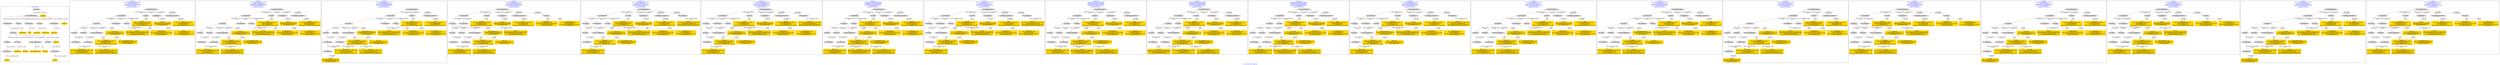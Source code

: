 digraph n0 {
fontcolor="blue"
remincross="true"
label="s13-s-art-institute-of-chicago.xml"
subgraph cluster_0 {
label="1-correct model"
n2[style="filled",color="white",fillcolor="lightgray",label="E12_Production1"];
n3[style="filled",color="white",fillcolor="lightgray",label="E21_Person1"];
n4[style="filled",color="white",fillcolor="lightgray",label="E69_Death1"];
n5[style="filled",color="white",fillcolor="lightgray",label="E74_Group1"];
n6[style="filled",color="white",fillcolor="lightgray",label="E82_Actor_Appellation1"];
n7[style="filled",color="white",fillcolor="lightgray",label="E67_Birth1"];
n8[shape="plaintext",style="filled",fillcolor="gold",label="Artist_URI"];
n9[style="filled",color="white",fillcolor="lightgray",label="E22_Man-Made_Object1"];
n10[style="filled",color="white",fillcolor="lightgray",label="E35_Title1"];
n11[style="filled",color="white",fillcolor="lightgray",label="E8_Acquisition1"];
n12[style="filled",color="white",fillcolor="lightgray",label="E55_Type1"];
n13[style="filled",color="white",fillcolor="lightgray",label="E54_Dimension1"];
n14[shape="plaintext",style="filled",fillcolor="gold",label="Linktodata"];
n15[shape="plaintext",style="filled",fillcolor="gold",label="Titleofartwork"];
n16[style="filled",color="white",fillcolor="lightgray",label="E38_Image1"];
n17[shape="plaintext",style="filled",fillcolor="gold",label="ImageURL"];
n18[style="filled",color="white",fillcolor="lightgray",label="E52_Time-Span1"];
n19[shape="plaintext",style="filled",fillcolor="gold",label="birthYear"];
n20[style="filled",color="white",fillcolor="lightgray",label="E52_Time-Span2"];
n21[shape="plaintext",style="filled",fillcolor="gold",label="deathYear"];
n22[shape="plaintext",style="filled",fillcolor="gold",label="Dimensions"];
n23[shape="plaintext",style="filled",fillcolor="gold",label="Technique_uri"];
n24[shape="plaintext",style="filled",fillcolor="gold",label="Typeofartwork"];
n25[shape="plaintext",style="filled",fillcolor="gold",label="Nationality_uri"];
n26[shape="plaintext",style="filled",fillcolor="gold",label="Nationality"];
n27[shape="plaintext",style="filled",fillcolor="gold",label="Artist_Appellation_URI"];
n28[shape="plaintext",style="filled",fillcolor="gold",label="Artistname"];
n29[shape="plaintext",style="filled",fillcolor="gold",label="Credit"];
}
subgraph cluster_1 {
label="candidate 0\nlink coherence:0.9130434782608695\nnode coherence:0.9\nconfidence:0.542352968516861\nmapping score:0.511087353141984\ncost:221.010002\n-precision:0.65-recall:0.56"
n31[style="filled",color="white",fillcolor="lightgray",label="E12_Production1"];
n32[style="filled",color="white",fillcolor="lightgray",label="E21_Person1"];
n33[style="filled",color="white",fillcolor="lightgray",label="E52_Time-Span2"];
n34[style="filled",color="white",fillcolor="lightgray",label="E55_Type1"];
n35[style="filled",color="white",fillcolor="lightgray",label="E67_Birth1"];
n36[style="filled",color="white",fillcolor="lightgray",label="E69_Death1"];
n37[style="filled",color="white",fillcolor="lightgray",label="E82_Actor_Appellation1"];
n38[style="filled",color="white",fillcolor="lightgray",label="E22_Man-Made_Object1"];
n39[style="filled",color="white",fillcolor="lightgray",label="E35_Title1"];
n40[style="filled",color="white",fillcolor="lightgray",label="E54_Dimension1"];
n41[style="filled",color="white",fillcolor="lightgray",label="E52_Time-Span1"];
n42[style="filled",color="white",fillcolor="lightgray",label="E52_Time-Span3"];
n43[style="filled",color="white",fillcolor="lightgray",label="E29_Design_or_Procedure1"];
n44[shape="plaintext",style="filled",fillcolor="gold",label="Linktodata\n[E54_Dimension,P3_has_note,0.832]\n[E82_Actor_Appellation,label,0.167]\n[E35_Title,label,0.001]"];
n45[shape="plaintext",style="filled",fillcolor="gold",label="birthYear\n[E52_Time-Span,P82_at_some_time_within,0.342]\n[E52_Time-Span,P82a_begin_of_the_begin,0.342]\n[E52_Time-Span,label,0.296]\n[E52_Time-Span,P82b_end_of_the_end,0.02]"];
n46[shape="plaintext",style="filled",fillcolor="gold",label="Artistname\n[E82_Actor_Appellation,label,0.936]\n[E35_Title,label,0.053]\n[E55_Type,label,0.005]\n[E29_Design_or_Procedure,P3_has_note,0.005]"];
n47[shape="plaintext",style="filled",fillcolor="gold",label="deathYear\n[E52_Time-Span,P82_at_some_time_within,0.463]\n[E52_Time-Span,label,0.239]\n[E52_Time-Span,P82b_end_of_the_end,0.185]\n[E52_Time-Span,P82a_begin_of_the_begin,0.113]"];
n48[shape="plaintext",style="filled",fillcolor="gold",label="Dimensions\n[E54_Dimension,P3_has_note,0.802]\n[E82_Actor_Appellation,label,0.197]\n[E35_Title,label,0.001]\n[E29_Design_or_Procedure,P3_has_note,0.0]"];
n49[shape="plaintext",style="filled",fillcolor="gold",label="Credit\n[E82_Actor_Appellation,label,0.538]\n[E35_Title,label,0.44]\n[E55_Type,label,0.011]\n[E29_Design_or_Procedure,P3_has_note,0.011]"];
n50[shape="plaintext",style="filled",fillcolor="gold",label="Typeofartwork\n[E55_Type,label,0.499]\n[E29_Design_or_Procedure,P3_has_note,0.499]\n[E55_Type,classLink,0.001]\n[E35_Title,label,0.001]"];
n51[shape="plaintext",style="filled",fillcolor="gold",label="Artist_Appellation_URI\n[E82_Actor_Appellation,classLink,0.902]\n[E21_Person,classLink,0.098]\n[E35_Title,label,0.0]"];
n52[shape="plaintext",style="filled",fillcolor="gold",label="Titleofartwork\n[E52_Time-Span,P82_at_some_time_within,0.409]\n[E52_Time-Span,label,0.288]\n[E35_Title,label,0.179]\n[E52_Time-Span,P82a_begin_of_the_begin,0.124]"];
n53[shape="plaintext",style="filled",fillcolor="gold",label="Technique_uri\n[E55_Type,classLink,0.999]\n[E55_Type,label,0.0]\n[E29_Design_or_Procedure,P3_has_note,0.0]\n[E35_Title,label,0.0]"];
n54[shape="plaintext",style="filled",fillcolor="gold",label="Artist_URI\n[E21_Person,classLink,0.571]\n[E82_Actor_Appellation,classLink,0.429]\n[E35_Title,label,0.0]"];
}
subgraph cluster_2 {
label="candidate 1\nlink coherence:0.9130434782608695\nnode coherence:0.9\nconfidence:0.5146381940660297\nmapping score:0.5018490949917068\ncost:221.010002\n-precision:0.61-recall:0.52"
n56[style="filled",color="white",fillcolor="lightgray",label="E12_Production1"];
n57[style="filled",color="white",fillcolor="lightgray",label="E21_Person1"];
n58[style="filled",color="white",fillcolor="lightgray",label="E52_Time-Span2"];
n59[style="filled",color="white",fillcolor="lightgray",label="E55_Type1"];
n60[style="filled",color="white",fillcolor="lightgray",label="E67_Birth1"];
n61[style="filled",color="white",fillcolor="lightgray",label="E69_Death1"];
n62[style="filled",color="white",fillcolor="lightgray",label="E82_Actor_Appellation1"];
n63[style="filled",color="white",fillcolor="lightgray",label="E22_Man-Made_Object1"];
n64[style="filled",color="white",fillcolor="lightgray",label="E35_Title1"];
n65[style="filled",color="white",fillcolor="lightgray",label="E54_Dimension1"];
n66[style="filled",color="white",fillcolor="lightgray",label="E52_Time-Span1"];
n67[style="filled",color="white",fillcolor="lightgray",label="E52_Time-Span3"];
n68[style="filled",color="white",fillcolor="lightgray",label="E29_Design_or_Procedure1"];
n69[shape="plaintext",style="filled",fillcolor="gold",label="Linktodata\n[E54_Dimension,P3_has_note,0.832]\n[E82_Actor_Appellation,label,0.167]\n[E35_Title,label,0.001]"];
n70[shape="plaintext",style="filled",fillcolor="gold",label="birthYear\n[E52_Time-Span,P82_at_some_time_within,0.342]\n[E52_Time-Span,P82a_begin_of_the_begin,0.342]\n[E52_Time-Span,label,0.296]\n[E52_Time-Span,P82b_end_of_the_end,0.02]"];
n71[shape="plaintext",style="filled",fillcolor="gold",label="Dimensions\n[E54_Dimension,P3_has_note,0.802]\n[E82_Actor_Appellation,label,0.197]\n[E35_Title,label,0.001]\n[E29_Design_or_Procedure,P3_has_note,0.0]"];
n72[shape="plaintext",style="filled",fillcolor="gold",label="Credit\n[E82_Actor_Appellation,label,0.538]\n[E35_Title,label,0.44]\n[E55_Type,label,0.011]\n[E29_Design_or_Procedure,P3_has_note,0.011]"];
n73[shape="plaintext",style="filled",fillcolor="gold",label="deathYear\n[E52_Time-Span,P82_at_some_time_within,0.463]\n[E52_Time-Span,label,0.239]\n[E52_Time-Span,P82b_end_of_the_end,0.185]\n[E52_Time-Span,P82a_begin_of_the_begin,0.113]"];
n74[shape="plaintext",style="filled",fillcolor="gold",label="Typeofartwork\n[E55_Type,label,0.499]\n[E29_Design_or_Procedure,P3_has_note,0.499]\n[E55_Type,classLink,0.001]\n[E35_Title,label,0.001]"];
n75[shape="plaintext",style="filled",fillcolor="gold",label="Artistname\n[E82_Actor_Appellation,label,0.936]\n[E35_Title,label,0.053]\n[E55_Type,label,0.005]\n[E29_Design_or_Procedure,P3_has_note,0.005]"];
n76[shape="plaintext",style="filled",fillcolor="gold",label="Artist_Appellation_URI\n[E82_Actor_Appellation,classLink,0.902]\n[E21_Person,classLink,0.098]\n[E35_Title,label,0.0]"];
n77[shape="plaintext",style="filled",fillcolor="gold",label="Titleofartwork\n[E52_Time-Span,P82_at_some_time_within,0.409]\n[E52_Time-Span,label,0.288]\n[E35_Title,label,0.179]\n[E52_Time-Span,P82a_begin_of_the_begin,0.124]"];
n78[shape="plaintext",style="filled",fillcolor="gold",label="Technique_uri\n[E55_Type,classLink,0.999]\n[E55_Type,label,0.0]\n[E29_Design_or_Procedure,P3_has_note,0.0]\n[E35_Title,label,0.0]"];
n79[shape="plaintext",style="filled",fillcolor="gold",label="Artist_URI\n[E21_Person,classLink,0.571]\n[E82_Actor_Appellation,classLink,0.429]\n[E35_Title,label,0.0]"];
}
subgraph cluster_3 {
label="candidate 10\nlink coherence:0.8695652173913043\nnode coherence:0.9\nconfidence:0.39380680403388363\nmapping score:0.4615719649809915\ncost:320.010002\n-precision:0.48-recall:0.41"
n81[style="filled",color="white",fillcolor="lightgray",label="E12_Production1"];
n82[style="filled",color="white",fillcolor="lightgray",label="E21_Person1"];
n83[style="filled",color="white",fillcolor="lightgray",label="E52_Time-Span2"];
n84[style="filled",color="white",fillcolor="lightgray",label="E55_Type1"];
n85[style="filled",color="white",fillcolor="lightgray",label="E67_Birth1"];
n86[style="filled",color="white",fillcolor="lightgray",label="E69_Death1"];
n87[style="filled",color="white",fillcolor="lightgray",label="E82_Actor_Appellation1"];
n88[style="filled",color="white",fillcolor="lightgray",label="E22_Man-Made_Object1"];
n89[style="filled",color="white",fillcolor="lightgray",label="E35_Title1"];
n90[style="filled",color="white",fillcolor="lightgray",label="E52_Time-Span1"];
n91[style="filled",color="white",fillcolor="lightgray",label="E52_Time-Span3"];
n92[style="filled",color="white",fillcolor="lightgray",label="E29_Design_or_Procedure1"];
n93[style="filled",color="white",fillcolor="lightgray",label="E54_Dimension1"];
n94[shape="plaintext",style="filled",fillcolor="gold",label="Linktodata\n[E54_Dimension,P3_has_note,0.832]\n[E82_Actor_Appellation,label,0.167]\n[E35_Title,label,0.001]"];
n95[shape="plaintext",style="filled",fillcolor="gold",label="birthYear\n[E52_Time-Span,P82_at_some_time_within,0.342]\n[E52_Time-Span,P82a_begin_of_the_begin,0.342]\n[E52_Time-Span,label,0.296]\n[E52_Time-Span,P82b_end_of_the_end,0.02]"];
n96[shape="plaintext",style="filled",fillcolor="gold",label="Dimensions\n[E54_Dimension,P3_has_note,0.802]\n[E82_Actor_Appellation,label,0.197]\n[E35_Title,label,0.001]\n[E29_Design_or_Procedure,P3_has_note,0.0]"];
n97[shape="plaintext",style="filled",fillcolor="gold",label="deathYear\n[E52_Time-Span,P82_at_some_time_within,0.463]\n[E52_Time-Span,label,0.239]\n[E52_Time-Span,P82b_end_of_the_end,0.185]\n[E52_Time-Span,P82a_begin_of_the_begin,0.113]"];
n98[shape="plaintext",style="filled",fillcolor="gold",label="Artistname\n[E82_Actor_Appellation,label,0.936]\n[E35_Title,label,0.053]\n[E55_Type,label,0.005]\n[E29_Design_or_Procedure,P3_has_note,0.005]"];
n99[shape="plaintext",style="filled",fillcolor="gold",label="Credit\n[E82_Actor_Appellation,label,0.538]\n[E35_Title,label,0.44]\n[E55_Type,label,0.011]\n[E29_Design_or_Procedure,P3_has_note,0.011]"];
n100[shape="plaintext",style="filled",fillcolor="gold",label="Typeofartwork\n[E55_Type,label,0.499]\n[E29_Design_or_Procedure,P3_has_note,0.499]\n[E55_Type,classLink,0.001]\n[E35_Title,label,0.001]"];
n101[shape="plaintext",style="filled",fillcolor="gold",label="Artist_URI\n[E21_Person,classLink,0.571]\n[E82_Actor_Appellation,classLink,0.429]\n[E35_Title,label,0.0]"];
n102[shape="plaintext",style="filled",fillcolor="gold",label="Titleofartwork\n[E52_Time-Span,P82_at_some_time_within,0.409]\n[E52_Time-Span,label,0.288]\n[E35_Title,label,0.179]\n[E52_Time-Span,P82a_begin_of_the_begin,0.124]"];
n103[shape="plaintext",style="filled",fillcolor="gold",label="Artist_Appellation_URI\n[E82_Actor_Appellation,classLink,0.902]\n[E21_Person,classLink,0.098]\n[E35_Title,label,0.0]"];
n104[shape="plaintext",style="filled",fillcolor="gold",label="Technique_uri\n[E55_Type,classLink,0.999]\n[E55_Type,label,0.0]\n[E29_Design_or_Procedure,P3_has_note,0.0]\n[E35_Title,label,0.0]"];
}
subgraph cluster_4 {
label="candidate 11\nlink coherence:0.8695652173913043\nnode coherence:0.9\nconfidence:0.39380680403388363\nmapping score:0.4615719649809915\ncost:320.020004\n-precision:0.52-recall:0.44"
n106[style="filled",color="white",fillcolor="lightgray",label="E12_Production1"];
n107[style="filled",color="white",fillcolor="lightgray",label="E21_Person1"];
n108[style="filled",color="white",fillcolor="lightgray",label="E52_Time-Span2"];
n109[style="filled",color="white",fillcolor="lightgray",label="E67_Birth1"];
n110[style="filled",color="white",fillcolor="lightgray",label="E69_Death1"];
n111[style="filled",color="white",fillcolor="lightgray",label="E82_Actor_Appellation1"];
n112[style="filled",color="white",fillcolor="lightgray",label="E22_Man-Made_Object1"];
n113[style="filled",color="white",fillcolor="lightgray",label="E35_Title1"];
n114[style="filled",color="white",fillcolor="lightgray",label="E54_Dimension1"];
n115[style="filled",color="white",fillcolor="lightgray",label="E52_Time-Span1"];
n116[style="filled",color="white",fillcolor="lightgray",label="E52_Time-Span3"];
n117[style="filled",color="white",fillcolor="lightgray",label="E29_Design_or_Procedure1"];
n118[style="filled",color="white",fillcolor="lightgray",label="E55_Type1"];
n119[shape="plaintext",style="filled",fillcolor="gold",label="Linktodata\n[E54_Dimension,P3_has_note,0.832]\n[E82_Actor_Appellation,label,0.167]\n[E35_Title,label,0.001]"];
n120[shape="plaintext",style="filled",fillcolor="gold",label="birthYear\n[E52_Time-Span,P82_at_some_time_within,0.342]\n[E52_Time-Span,P82a_begin_of_the_begin,0.342]\n[E52_Time-Span,label,0.296]\n[E52_Time-Span,P82b_end_of_the_end,0.02]"];
n121[shape="plaintext",style="filled",fillcolor="gold",label="Dimensions\n[E54_Dimension,P3_has_note,0.802]\n[E82_Actor_Appellation,label,0.197]\n[E35_Title,label,0.001]\n[E29_Design_or_Procedure,P3_has_note,0.0]"];
n122[shape="plaintext",style="filled",fillcolor="gold",label="deathYear\n[E52_Time-Span,P82_at_some_time_within,0.463]\n[E52_Time-Span,label,0.239]\n[E52_Time-Span,P82b_end_of_the_end,0.185]\n[E52_Time-Span,P82a_begin_of_the_begin,0.113]"];
n123[shape="plaintext",style="filled",fillcolor="gold",label="Artistname\n[E82_Actor_Appellation,label,0.936]\n[E35_Title,label,0.053]\n[E55_Type,label,0.005]\n[E29_Design_or_Procedure,P3_has_note,0.005]"];
n124[shape="plaintext",style="filled",fillcolor="gold",label="Credit\n[E82_Actor_Appellation,label,0.538]\n[E35_Title,label,0.44]\n[E55_Type,label,0.011]\n[E29_Design_or_Procedure,P3_has_note,0.011]"];
n125[shape="plaintext",style="filled",fillcolor="gold",label="Typeofartwork\n[E55_Type,label,0.499]\n[E29_Design_or_Procedure,P3_has_note,0.499]\n[E55_Type,classLink,0.001]\n[E35_Title,label,0.001]"];
n126[shape="plaintext",style="filled",fillcolor="gold",label="Artist_URI\n[E21_Person,classLink,0.571]\n[E82_Actor_Appellation,classLink,0.429]\n[E35_Title,label,0.0]"];
n127[shape="plaintext",style="filled",fillcolor="gold",label="Titleofartwork\n[E52_Time-Span,P82_at_some_time_within,0.409]\n[E52_Time-Span,label,0.288]\n[E35_Title,label,0.179]\n[E52_Time-Span,P82a_begin_of_the_begin,0.124]"];
n128[shape="plaintext",style="filled",fillcolor="gold",label="Artist_Appellation_URI\n[E82_Actor_Appellation,classLink,0.902]\n[E21_Person,classLink,0.098]\n[E35_Title,label,0.0]"];
n129[shape="plaintext",style="filled",fillcolor="gold",label="Technique_uri\n[E55_Type,classLink,0.999]\n[E55_Type,label,0.0]\n[E29_Design_or_Procedure,P3_has_note,0.0]\n[E35_Title,label,0.0]"];
}
subgraph cluster_5 {
label="candidate 12\nlink coherence:0.8636363636363636\nnode coherence:0.9\nconfidence:0.542352968516861\nmapping score:0.511087353141984\ncost:319.020004\n-precision:0.59-recall:0.48"
n131[style="filled",color="white",fillcolor="lightgray",label="E12_Production1"];
n132[style="filled",color="white",fillcolor="lightgray",label="E21_Person1"];
n133[style="filled",color="white",fillcolor="lightgray",label="E52_Time-Span2"];
n134[style="filled",color="white",fillcolor="lightgray",label="E55_Type1"];
n135[style="filled",color="white",fillcolor="lightgray",label="E67_Birth1"];
n136[style="filled",color="white",fillcolor="lightgray",label="E82_Actor_Appellation1"];
n137[style="filled",color="white",fillcolor="lightgray",label="E22_Man-Made_Object1"];
n138[style="filled",color="white",fillcolor="lightgray",label="E35_Title1"];
n139[style="filled",color="white",fillcolor="lightgray",label="E54_Dimension1"];
n140[style="filled",color="white",fillcolor="lightgray",label="E52_Time-Span1"];
n141[style="filled",color="white",fillcolor="lightgray",label="E29_Design_or_Procedure1"];
n142[style="filled",color="white",fillcolor="lightgray",label="E52_Time-Span3"];
n143[shape="plaintext",style="filled",fillcolor="gold",label="Linktodata\n[E54_Dimension,P3_has_note,0.832]\n[E82_Actor_Appellation,label,0.167]\n[E35_Title,label,0.001]"];
n144[shape="plaintext",style="filled",fillcolor="gold",label="birthYear\n[E52_Time-Span,P82_at_some_time_within,0.342]\n[E52_Time-Span,P82a_begin_of_the_begin,0.342]\n[E52_Time-Span,label,0.296]\n[E52_Time-Span,P82b_end_of_the_end,0.02]"];
n145[shape="plaintext",style="filled",fillcolor="gold",label="Artistname\n[E82_Actor_Appellation,label,0.936]\n[E35_Title,label,0.053]\n[E55_Type,label,0.005]\n[E29_Design_or_Procedure,P3_has_note,0.005]"];
n146[shape="plaintext",style="filled",fillcolor="gold",label="deathYear\n[E52_Time-Span,P82_at_some_time_within,0.463]\n[E52_Time-Span,label,0.239]\n[E52_Time-Span,P82b_end_of_the_end,0.185]\n[E52_Time-Span,P82a_begin_of_the_begin,0.113]"];
n147[shape="plaintext",style="filled",fillcolor="gold",label="Dimensions\n[E54_Dimension,P3_has_note,0.802]\n[E82_Actor_Appellation,label,0.197]\n[E35_Title,label,0.001]\n[E29_Design_or_Procedure,P3_has_note,0.0]"];
n148[shape="plaintext",style="filled",fillcolor="gold",label="Credit\n[E82_Actor_Appellation,label,0.538]\n[E35_Title,label,0.44]\n[E55_Type,label,0.011]\n[E29_Design_or_Procedure,P3_has_note,0.011]"];
n149[shape="plaintext",style="filled",fillcolor="gold",label="Typeofartwork\n[E55_Type,label,0.499]\n[E29_Design_or_Procedure,P3_has_note,0.499]\n[E55_Type,classLink,0.001]\n[E35_Title,label,0.001]"];
n150[shape="plaintext",style="filled",fillcolor="gold",label="Artist_Appellation_URI\n[E82_Actor_Appellation,classLink,0.902]\n[E21_Person,classLink,0.098]\n[E35_Title,label,0.0]"];
n151[shape="plaintext",style="filled",fillcolor="gold",label="Titleofartwork\n[E52_Time-Span,P82_at_some_time_within,0.409]\n[E52_Time-Span,label,0.288]\n[E35_Title,label,0.179]\n[E52_Time-Span,P82a_begin_of_the_begin,0.124]"];
n152[shape="plaintext",style="filled",fillcolor="gold",label="Technique_uri\n[E55_Type,classLink,0.999]\n[E55_Type,label,0.0]\n[E29_Design_or_Procedure,P3_has_note,0.0]\n[E35_Title,label,0.0]"];
n153[shape="plaintext",style="filled",fillcolor="gold",label="Artist_URI\n[E21_Person,classLink,0.571]\n[E82_Actor_Appellation,classLink,0.429]\n[E35_Title,label,0.0]"];
}
subgraph cluster_6 {
label="candidate 13\nlink coherence:0.8636363636363636\nnode coherence:0.9\nconfidence:0.5146381940660297\nmapping score:0.5018490949917068\ncost:319.020004\n-precision:0.55-recall:0.44"
n155[style="filled",color="white",fillcolor="lightgray",label="E12_Production1"];
n156[style="filled",color="white",fillcolor="lightgray",label="E21_Person1"];
n157[style="filled",color="white",fillcolor="lightgray",label="E52_Time-Span2"];
n158[style="filled",color="white",fillcolor="lightgray",label="E55_Type1"];
n159[style="filled",color="white",fillcolor="lightgray",label="E67_Birth1"];
n160[style="filled",color="white",fillcolor="lightgray",label="E82_Actor_Appellation1"];
n161[style="filled",color="white",fillcolor="lightgray",label="E22_Man-Made_Object1"];
n162[style="filled",color="white",fillcolor="lightgray",label="E35_Title1"];
n163[style="filled",color="white",fillcolor="lightgray",label="E54_Dimension1"];
n164[style="filled",color="white",fillcolor="lightgray",label="E52_Time-Span1"];
n165[style="filled",color="white",fillcolor="lightgray",label="E29_Design_or_Procedure1"];
n166[style="filled",color="white",fillcolor="lightgray",label="E52_Time-Span3"];
n167[shape="plaintext",style="filled",fillcolor="gold",label="Linktodata\n[E54_Dimension,P3_has_note,0.832]\n[E82_Actor_Appellation,label,0.167]\n[E35_Title,label,0.001]"];
n168[shape="plaintext",style="filled",fillcolor="gold",label="birthYear\n[E52_Time-Span,P82_at_some_time_within,0.342]\n[E52_Time-Span,P82a_begin_of_the_begin,0.342]\n[E52_Time-Span,label,0.296]\n[E52_Time-Span,P82b_end_of_the_end,0.02]"];
n169[shape="plaintext",style="filled",fillcolor="gold",label="Dimensions\n[E54_Dimension,P3_has_note,0.802]\n[E82_Actor_Appellation,label,0.197]\n[E35_Title,label,0.001]\n[E29_Design_or_Procedure,P3_has_note,0.0]"];
n170[shape="plaintext",style="filled",fillcolor="gold",label="Credit\n[E82_Actor_Appellation,label,0.538]\n[E35_Title,label,0.44]\n[E55_Type,label,0.011]\n[E29_Design_or_Procedure,P3_has_note,0.011]"];
n171[shape="plaintext",style="filled",fillcolor="gold",label="deathYear\n[E52_Time-Span,P82_at_some_time_within,0.463]\n[E52_Time-Span,label,0.239]\n[E52_Time-Span,P82b_end_of_the_end,0.185]\n[E52_Time-Span,P82a_begin_of_the_begin,0.113]"];
n172[shape="plaintext",style="filled",fillcolor="gold",label="Typeofartwork\n[E55_Type,label,0.499]\n[E29_Design_or_Procedure,P3_has_note,0.499]\n[E55_Type,classLink,0.001]\n[E35_Title,label,0.001]"];
n173[shape="plaintext",style="filled",fillcolor="gold",label="Artistname\n[E82_Actor_Appellation,label,0.936]\n[E35_Title,label,0.053]\n[E55_Type,label,0.005]\n[E29_Design_or_Procedure,P3_has_note,0.005]"];
n174[shape="plaintext",style="filled",fillcolor="gold",label="Artist_Appellation_URI\n[E82_Actor_Appellation,classLink,0.902]\n[E21_Person,classLink,0.098]\n[E35_Title,label,0.0]"];
n175[shape="plaintext",style="filled",fillcolor="gold",label="Titleofartwork\n[E52_Time-Span,P82_at_some_time_within,0.409]\n[E52_Time-Span,label,0.288]\n[E35_Title,label,0.179]\n[E52_Time-Span,P82a_begin_of_the_begin,0.124]"];
n176[shape="plaintext",style="filled",fillcolor="gold",label="Technique_uri\n[E55_Type,classLink,0.999]\n[E55_Type,label,0.0]\n[E29_Design_or_Procedure,P3_has_note,0.0]\n[E35_Title,label,0.0]"];
n177[shape="plaintext",style="filled",fillcolor="gold",label="Artist_URI\n[E21_Person,classLink,0.571]\n[E82_Actor_Appellation,classLink,0.429]\n[E35_Title,label,0.0]"];
}
subgraph cluster_7 {
label="candidate 14\nlink coherence:0.8636363636363636\nnode coherence:0.8421052631578947\nconfidence:0.5145942064554192\nmapping score:0.4976877019923167\ncost:319.010002\n-precision:0.64-recall:0.52"
n179[style="filled",color="white",fillcolor="lightgray",label="E12_Production1"];
n180[style="filled",color="white",fillcolor="lightgray",label="E21_Person1"];
n181[style="filled",color="white",fillcolor="lightgray",label="E55_Type1"];
n182[style="filled",color="white",fillcolor="lightgray",label="E67_Birth1"];
n183[style="filled",color="white",fillcolor="lightgray",label="E69_Death1"];
n184[style="filled",color="white",fillcolor="lightgray",label="E82_Actor_Appellation1"];
n185[style="filled",color="white",fillcolor="lightgray",label="E22_Man-Made_Object1"];
n186[style="filled",color="white",fillcolor="lightgray",label="E35_Title1"];
n187[style="filled",color="white",fillcolor="lightgray",label="E54_Dimension1"];
n188[style="filled",color="white",fillcolor="lightgray",label="E52_Time-Span1"];
n189[style="filled",color="white",fillcolor="lightgray",label="E52_Time-Span3"];
n190[style="filled",color="white",fillcolor="lightgray",label="E29_Design_or_Procedure1"];
n191[shape="plaintext",style="filled",fillcolor="gold",label="Linktodata\n[E54_Dimension,P3_has_note,0.832]\n[E82_Actor_Appellation,label,0.167]\n[E35_Title,label,0.001]"];
n192[shape="plaintext",style="filled",fillcolor="gold",label="Dimensions\n[E54_Dimension,P3_has_note,0.802]\n[E82_Actor_Appellation,label,0.197]\n[E35_Title,label,0.001]\n[E29_Design_or_Procedure,P3_has_note,0.0]"];
n193[shape="plaintext",style="filled",fillcolor="gold",label="Credit\n[E82_Actor_Appellation,label,0.538]\n[E35_Title,label,0.44]\n[E55_Type,label,0.011]\n[E29_Design_or_Procedure,P3_has_note,0.011]"];
n194[shape="plaintext",style="filled",fillcolor="gold",label="deathYear\n[E52_Time-Span,P82_at_some_time_within,0.463]\n[E52_Time-Span,label,0.239]\n[E52_Time-Span,P82b_end_of_the_end,0.185]\n[E52_Time-Span,P82a_begin_of_the_begin,0.113]"];
n195[shape="plaintext",style="filled",fillcolor="gold",label="Typeofartwork\n[E55_Type,label,0.499]\n[E29_Design_or_Procedure,P3_has_note,0.499]\n[E55_Type,classLink,0.001]\n[E35_Title,label,0.001]"];
n196[shape="plaintext",style="filled",fillcolor="gold",label="Artistname\n[E82_Actor_Appellation,label,0.936]\n[E35_Title,label,0.053]\n[E55_Type,label,0.005]\n[E29_Design_or_Procedure,P3_has_note,0.005]"];
n197[shape="plaintext",style="filled",fillcolor="gold",label="Artist_Appellation_URI\n[E82_Actor_Appellation,classLink,0.902]\n[E21_Person,classLink,0.098]\n[E35_Title,label,0.0]"];
n198[shape="plaintext",style="filled",fillcolor="gold",label="Titleofartwork\n[E52_Time-Span,P82_at_some_time_within,0.409]\n[E52_Time-Span,label,0.288]\n[E35_Title,label,0.179]\n[E52_Time-Span,P82a_begin_of_the_begin,0.124]"];
n199[shape="plaintext",style="filled",fillcolor="gold",label="Technique_uri\n[E55_Type,classLink,0.999]\n[E55_Type,label,0.0]\n[E29_Design_or_Procedure,P3_has_note,0.0]\n[E35_Title,label,0.0]"];
n200[shape="plaintext",style="filled",fillcolor="gold",label="Artist_URI\n[E21_Person,classLink,0.571]\n[E82_Actor_Appellation,classLink,0.429]\n[E35_Title,label,0.0]"];
n201[shape="plaintext",style="filled",fillcolor="gold",label="birthYear\n[E52_Time-Span,P82_at_some_time_within,0.342]\n[E52_Time-Span,P82a_begin_of_the_begin,0.342]\n[E52_Time-Span,label,0.296]\n[E52_Time-Span,P82b_end_of_the_end,0.02]"];
}
subgraph cluster_8 {
label="candidate 15\nlink coherence:0.8636363636363636\nnode coherence:0.9\nconfidence:0.47992511318161707\nmapping score:0.49027806803023594\ncost:319.020004\n-precision:0.55-recall:0.44"
n203[style="filled",color="white",fillcolor="lightgray",label="E12_Production1"];
n204[style="filled",color="white",fillcolor="lightgray",label="E21_Person1"];
n205[style="filled",color="white",fillcolor="lightgray",label="E52_Time-Span2"];
n206[style="filled",color="white",fillcolor="lightgray",label="E55_Type1"];
n207[style="filled",color="white",fillcolor="lightgray",label="E67_Birth1"];
n208[style="filled",color="white",fillcolor="lightgray",label="E82_Actor_Appellation1"];
n209[style="filled",color="white",fillcolor="lightgray",label="E22_Man-Made_Object1"];
n210[style="filled",color="white",fillcolor="lightgray",label="E35_Title1"];
n211[style="filled",color="white",fillcolor="lightgray",label="E54_Dimension1"];
n212[style="filled",color="white",fillcolor="lightgray",label="E52_Time-Span1"];
n213[style="filled",color="white",fillcolor="lightgray",label="E29_Design_or_Procedure1"];
n214[style="filled",color="white",fillcolor="lightgray",label="E52_Time-Span3"];
n215[shape="plaintext",style="filled",fillcolor="gold",label="Linktodata\n[E54_Dimension,P3_has_note,0.832]\n[E82_Actor_Appellation,label,0.167]\n[E35_Title,label,0.001]"];
n216[shape="plaintext",style="filled",fillcolor="gold",label="birthYear\n[E52_Time-Span,P82_at_some_time_within,0.342]\n[E52_Time-Span,P82a_begin_of_the_begin,0.342]\n[E52_Time-Span,label,0.296]\n[E52_Time-Span,P82b_end_of_the_end,0.02]"];
n217[shape="plaintext",style="filled",fillcolor="gold",label="Dimensions\n[E54_Dimension,P3_has_note,0.802]\n[E82_Actor_Appellation,label,0.197]\n[E35_Title,label,0.001]\n[E29_Design_or_Procedure,P3_has_note,0.0]"];
n218[shape="plaintext",style="filled",fillcolor="gold",label="deathYear\n[E52_Time-Span,P82_at_some_time_within,0.463]\n[E52_Time-Span,label,0.239]\n[E52_Time-Span,P82b_end_of_the_end,0.185]\n[E52_Time-Span,P82a_begin_of_the_begin,0.113]"];
n219[shape="plaintext",style="filled",fillcolor="gold",label="Artistname\n[E82_Actor_Appellation,label,0.936]\n[E35_Title,label,0.053]\n[E55_Type,label,0.005]\n[E29_Design_or_Procedure,P3_has_note,0.005]"];
n220[shape="plaintext",style="filled",fillcolor="gold",label="Credit\n[E82_Actor_Appellation,label,0.538]\n[E35_Title,label,0.44]\n[E55_Type,label,0.011]\n[E29_Design_or_Procedure,P3_has_note,0.011]"];
n221[shape="plaintext",style="filled",fillcolor="gold",label="Typeofartwork\n[E55_Type,label,0.499]\n[E29_Design_or_Procedure,P3_has_note,0.499]\n[E55_Type,classLink,0.001]\n[E35_Title,label,0.001]"];
n222[shape="plaintext",style="filled",fillcolor="gold",label="Artist_Appellation_URI\n[E82_Actor_Appellation,classLink,0.902]\n[E21_Person,classLink,0.098]\n[E35_Title,label,0.0]"];
n223[shape="plaintext",style="filled",fillcolor="gold",label="Titleofartwork\n[E52_Time-Span,P82_at_some_time_within,0.409]\n[E52_Time-Span,label,0.288]\n[E35_Title,label,0.179]\n[E52_Time-Span,P82a_begin_of_the_begin,0.124]"];
n224[shape="plaintext",style="filled",fillcolor="gold",label="Technique_uri\n[E55_Type,classLink,0.999]\n[E55_Type,label,0.0]\n[E29_Design_or_Procedure,P3_has_note,0.0]\n[E35_Title,label,0.0]"];
n225[shape="plaintext",style="filled",fillcolor="gold",label="Artist_URI\n[E21_Person,classLink,0.571]\n[E82_Actor_Appellation,classLink,0.429]\n[E35_Title,label,0.0]"];
}
subgraph cluster_9 {
label="candidate 16\nlink coherence:0.8636363636363636\nnode coherence:0.8421052631578947\nconfidence:0.4798811255710065\nmapping score:0.4861166750308459\ncost:319.010002\n-precision:0.64-recall:0.52"
n227[style="filled",color="white",fillcolor="lightgray",label="E12_Production1"];
n228[style="filled",color="white",fillcolor="lightgray",label="E21_Person1"];
n229[style="filled",color="white",fillcolor="lightgray",label="E55_Type1"];
n230[style="filled",color="white",fillcolor="lightgray",label="E67_Birth1"];
n231[style="filled",color="white",fillcolor="lightgray",label="E69_Death1"];
n232[style="filled",color="white",fillcolor="lightgray",label="E82_Actor_Appellation1"];
n233[style="filled",color="white",fillcolor="lightgray",label="E22_Man-Made_Object1"];
n234[style="filled",color="white",fillcolor="lightgray",label="E35_Title1"];
n235[style="filled",color="white",fillcolor="lightgray",label="E54_Dimension1"];
n236[style="filled",color="white",fillcolor="lightgray",label="E52_Time-Span1"];
n237[style="filled",color="white",fillcolor="lightgray",label="E52_Time-Span3"];
n238[style="filled",color="white",fillcolor="lightgray",label="E29_Design_or_Procedure1"];
n239[shape="plaintext",style="filled",fillcolor="gold",label="Linktodata\n[E54_Dimension,P3_has_note,0.832]\n[E82_Actor_Appellation,label,0.167]\n[E35_Title,label,0.001]"];
n240[shape="plaintext",style="filled",fillcolor="gold",label="Dimensions\n[E54_Dimension,P3_has_note,0.802]\n[E82_Actor_Appellation,label,0.197]\n[E35_Title,label,0.001]\n[E29_Design_or_Procedure,P3_has_note,0.0]"];
n241[shape="plaintext",style="filled",fillcolor="gold",label="deathYear\n[E52_Time-Span,P82_at_some_time_within,0.463]\n[E52_Time-Span,label,0.239]\n[E52_Time-Span,P82b_end_of_the_end,0.185]\n[E52_Time-Span,P82a_begin_of_the_begin,0.113]"];
n242[shape="plaintext",style="filled",fillcolor="gold",label="Artistname\n[E82_Actor_Appellation,label,0.936]\n[E35_Title,label,0.053]\n[E55_Type,label,0.005]\n[E29_Design_or_Procedure,P3_has_note,0.005]"];
n243[shape="plaintext",style="filled",fillcolor="gold",label="Credit\n[E82_Actor_Appellation,label,0.538]\n[E35_Title,label,0.44]\n[E55_Type,label,0.011]\n[E29_Design_or_Procedure,P3_has_note,0.011]"];
n244[shape="plaintext",style="filled",fillcolor="gold",label="Typeofartwork\n[E55_Type,label,0.499]\n[E29_Design_or_Procedure,P3_has_note,0.499]\n[E55_Type,classLink,0.001]\n[E35_Title,label,0.001]"];
n245[shape="plaintext",style="filled",fillcolor="gold",label="Artist_Appellation_URI\n[E82_Actor_Appellation,classLink,0.902]\n[E21_Person,classLink,0.098]\n[E35_Title,label,0.0]"];
n246[shape="plaintext",style="filled",fillcolor="gold",label="Titleofartwork\n[E52_Time-Span,P82_at_some_time_within,0.409]\n[E52_Time-Span,label,0.288]\n[E35_Title,label,0.179]\n[E52_Time-Span,P82a_begin_of_the_begin,0.124]"];
n247[shape="plaintext",style="filled",fillcolor="gold",label="Technique_uri\n[E55_Type,classLink,0.999]\n[E55_Type,label,0.0]\n[E29_Design_or_Procedure,P3_has_note,0.0]\n[E35_Title,label,0.0]"];
n248[shape="plaintext",style="filled",fillcolor="gold",label="Artist_URI\n[E21_Person,classLink,0.571]\n[E82_Actor_Appellation,classLink,0.429]\n[E35_Title,label,0.0]"];
n249[shape="plaintext",style="filled",fillcolor="gold",label="birthYear\n[E52_Time-Span,P82_at_some_time_within,0.342]\n[E52_Time-Span,P82a_begin_of_the_begin,0.342]\n[E52_Time-Span,label,0.296]\n[E52_Time-Span,P82b_end_of_the_end,0.02]"];
}
subgraph cluster_10 {
label="candidate 17\nlink coherence:0.8636363636363636\nnode coherence:0.8421052631578947\nconfidence:0.4757188634780864\nmapping score:0.4847292543332058\ncost:319.010002\n-precision:0.64-recall:0.52"
n251[style="filled",color="white",fillcolor="lightgray",label="E12_Production1"];
n252[style="filled",color="white",fillcolor="lightgray",label="E21_Person1"];
n253[style="filled",color="white",fillcolor="lightgray",label="E55_Type1"];
n254[style="filled",color="white",fillcolor="lightgray",label="E67_Birth1"];
n255[style="filled",color="white",fillcolor="lightgray",label="E69_Death1"];
n256[style="filled",color="white",fillcolor="lightgray",label="E82_Actor_Appellation1"];
n257[style="filled",color="white",fillcolor="lightgray",label="E22_Man-Made_Object1"];
n258[style="filled",color="white",fillcolor="lightgray",label="E35_Title1"];
n259[style="filled",color="white",fillcolor="lightgray",label="E54_Dimension1"];
n260[style="filled",color="white",fillcolor="lightgray",label="E52_Time-Span1"];
n261[style="filled",color="white",fillcolor="lightgray",label="E52_Time-Span3"];
n262[style="filled",color="white",fillcolor="lightgray",label="E29_Design_or_Procedure1"];
n263[shape="plaintext",style="filled",fillcolor="gold",label="Linktodata\n[E54_Dimension,P3_has_note,0.832]\n[E82_Actor_Appellation,label,0.167]\n[E35_Title,label,0.001]"];
n264[shape="plaintext",style="filled",fillcolor="gold",label="Dimensions\n[E54_Dimension,P3_has_note,0.802]\n[E82_Actor_Appellation,label,0.197]\n[E35_Title,label,0.001]\n[E29_Design_or_Procedure,P3_has_note,0.0]"];
n265[shape="plaintext",style="filled",fillcolor="gold",label="deathYear\n[E52_Time-Span,P82_at_some_time_within,0.463]\n[E52_Time-Span,label,0.239]\n[E52_Time-Span,P82b_end_of_the_end,0.185]\n[E52_Time-Span,P82a_begin_of_the_begin,0.113]"];
n266[shape="plaintext",style="filled",fillcolor="gold",label="Artistname\n[E82_Actor_Appellation,label,0.936]\n[E35_Title,label,0.053]\n[E55_Type,label,0.005]\n[E29_Design_or_Procedure,P3_has_note,0.005]"];
n267[shape="plaintext",style="filled",fillcolor="gold",label="birthYear\n[E52_Time-Span,P82_at_some_time_within,0.342]\n[E52_Time-Span,P82a_begin_of_the_begin,0.342]\n[E52_Time-Span,label,0.296]\n[E52_Time-Span,P82b_end_of_the_end,0.02]"];
n268[shape="plaintext",style="filled",fillcolor="gold",label="Credit\n[E82_Actor_Appellation,label,0.538]\n[E35_Title,label,0.44]\n[E55_Type,label,0.011]\n[E29_Design_or_Procedure,P3_has_note,0.011]"];
n269[shape="plaintext",style="filled",fillcolor="gold",label="Typeofartwork\n[E55_Type,label,0.499]\n[E29_Design_or_Procedure,P3_has_note,0.499]\n[E55_Type,classLink,0.001]\n[E35_Title,label,0.001]"];
n270[shape="plaintext",style="filled",fillcolor="gold",label="Artist_Appellation_URI\n[E82_Actor_Appellation,classLink,0.902]\n[E21_Person,classLink,0.098]\n[E35_Title,label,0.0]"];
n271[shape="plaintext",style="filled",fillcolor="gold",label="Titleofartwork\n[E52_Time-Span,P82_at_some_time_within,0.409]\n[E52_Time-Span,label,0.288]\n[E35_Title,label,0.179]\n[E52_Time-Span,P82a_begin_of_the_begin,0.124]"];
n272[shape="plaintext",style="filled",fillcolor="gold",label="Technique_uri\n[E55_Type,classLink,0.999]\n[E55_Type,label,0.0]\n[E29_Design_or_Procedure,P3_has_note,0.0]\n[E35_Title,label,0.0]"];
n273[shape="plaintext",style="filled",fillcolor="gold",label="Artist_URI\n[E21_Person,classLink,0.571]\n[E82_Actor_Appellation,classLink,0.429]\n[E35_Title,label,0.0]"];
}
subgraph cluster_11 {
label="candidate 18\nlink coherence:0.8636363636363636\nnode coherence:0.8421052631578947\nconfidence:0.4689110513939886\nmapping score:0.48245998363850645\ncost:319.010002\n-precision:0.68-recall:0.56"
n275[style="filled",color="white",fillcolor="lightgray",label="E12_Production1"];
n276[style="filled",color="white",fillcolor="lightgray",label="E21_Person1"];
n277[style="filled",color="white",fillcolor="lightgray",label="E55_Type1"];
n278[style="filled",color="white",fillcolor="lightgray",label="E67_Birth1"];
n279[style="filled",color="white",fillcolor="lightgray",label="E69_Death1"];
n280[style="filled",color="white",fillcolor="lightgray",label="E82_Actor_Appellation1"];
n281[style="filled",color="white",fillcolor="lightgray",label="E22_Man-Made_Object1"];
n282[style="filled",color="white",fillcolor="lightgray",label="E35_Title1"];
n283[style="filled",color="white",fillcolor="lightgray",label="E54_Dimension1"];
n284[style="filled",color="white",fillcolor="lightgray",label="E52_Time-Span1"];
n285[style="filled",color="white",fillcolor="lightgray",label="E52_Time-Span3"];
n286[style="filled",color="white",fillcolor="lightgray",label="E29_Design_or_Procedure1"];
n287[shape="plaintext",style="filled",fillcolor="gold",label="Linktodata\n[E54_Dimension,P3_has_note,0.832]\n[E82_Actor_Appellation,label,0.167]\n[E35_Title,label,0.001]"];
n288[shape="plaintext",style="filled",fillcolor="gold",label="Dimensions\n[E54_Dimension,P3_has_note,0.802]\n[E82_Actor_Appellation,label,0.197]\n[E35_Title,label,0.001]\n[E29_Design_or_Procedure,P3_has_note,0.0]"];
n289[shape="plaintext",style="filled",fillcolor="gold",label="deathYear\n[E52_Time-Span,P82_at_some_time_within,0.463]\n[E52_Time-Span,label,0.239]\n[E52_Time-Span,P82b_end_of_the_end,0.185]\n[E52_Time-Span,P82a_begin_of_the_begin,0.113]"];
n290[shape="plaintext",style="filled",fillcolor="gold",label="Artistname\n[E82_Actor_Appellation,label,0.936]\n[E35_Title,label,0.053]\n[E55_Type,label,0.005]\n[E29_Design_or_Procedure,P3_has_note,0.005]"];
n291[shape="plaintext",style="filled",fillcolor="gold",label="Titleofartwork\n[E52_Time-Span,P82_at_some_time_within,0.409]\n[E52_Time-Span,label,0.288]\n[E35_Title,label,0.179]\n[E52_Time-Span,P82a_begin_of_the_begin,0.124]"];
n292[shape="plaintext",style="filled",fillcolor="gold",label="Credit\n[E82_Actor_Appellation,label,0.538]\n[E35_Title,label,0.44]\n[E55_Type,label,0.011]\n[E29_Design_or_Procedure,P3_has_note,0.011]"];
n293[shape="plaintext",style="filled",fillcolor="gold",label="Typeofartwork\n[E55_Type,label,0.499]\n[E29_Design_or_Procedure,P3_has_note,0.499]\n[E55_Type,classLink,0.001]\n[E35_Title,label,0.001]"];
n294[shape="plaintext",style="filled",fillcolor="gold",label="Artist_Appellation_URI\n[E82_Actor_Appellation,classLink,0.902]\n[E21_Person,classLink,0.098]\n[E35_Title,label,0.0]"];
n295[shape="plaintext",style="filled",fillcolor="gold",label="birthYear\n[E52_Time-Span,P82_at_some_time_within,0.342]\n[E52_Time-Span,P82a_begin_of_the_begin,0.342]\n[E52_Time-Span,label,0.296]\n[E52_Time-Span,P82b_end_of_the_end,0.02]"];
n296[shape="plaintext",style="filled",fillcolor="gold",label="Technique_uri\n[E55_Type,classLink,0.999]\n[E55_Type,label,0.0]\n[E29_Design_or_Procedure,P3_has_note,0.0]\n[E35_Title,label,0.0]"];
n297[shape="plaintext",style="filled",fillcolor="gold",label="Artist_URI\n[E21_Person,classLink,0.571]\n[E82_Actor_Appellation,classLink,0.429]\n[E35_Title,label,0.0]"];
}
subgraph cluster_12 {
label="candidate 19\nlink coherence:0.8636363636363636\nnode coherence:0.9\nconfidence:0.39380680403388363\nmapping score:0.4615719649809915\ncost:319.020004\n-precision:0.45-recall:0.37"
n299[style="filled",color="white",fillcolor="lightgray",label="E12_Production1"];
n300[style="filled",color="white",fillcolor="lightgray",label="E21_Person1"];
n301[style="filled",color="white",fillcolor="lightgray",label="E52_Time-Span2"];
n302[style="filled",color="white",fillcolor="lightgray",label="E55_Type1"];
n303[style="filled",color="white",fillcolor="lightgray",label="E67_Birth1"];
n304[style="filled",color="white",fillcolor="lightgray",label="E82_Actor_Appellation1"];
n305[style="filled",color="white",fillcolor="lightgray",label="E22_Man-Made_Object1"];
n306[style="filled",color="white",fillcolor="lightgray",label="E35_Title1"];
n307[style="filled",color="white",fillcolor="lightgray",label="E54_Dimension1"];
n308[style="filled",color="white",fillcolor="lightgray",label="E52_Time-Span1"];
n309[style="filled",color="white",fillcolor="lightgray",label="E29_Design_or_Procedure1"];
n310[style="filled",color="white",fillcolor="lightgray",label="E52_Time-Span3"];
n311[shape="plaintext",style="filled",fillcolor="gold",label="Linktodata\n[E54_Dimension,P3_has_note,0.832]\n[E82_Actor_Appellation,label,0.167]\n[E35_Title,label,0.001]"];
n312[shape="plaintext",style="filled",fillcolor="gold",label="birthYear\n[E52_Time-Span,P82_at_some_time_within,0.342]\n[E52_Time-Span,P82a_begin_of_the_begin,0.342]\n[E52_Time-Span,label,0.296]\n[E52_Time-Span,P82b_end_of_the_end,0.02]"];
n313[shape="plaintext",style="filled",fillcolor="gold",label="Dimensions\n[E54_Dimension,P3_has_note,0.802]\n[E82_Actor_Appellation,label,0.197]\n[E35_Title,label,0.001]\n[E29_Design_or_Procedure,P3_has_note,0.0]"];
n314[shape="plaintext",style="filled",fillcolor="gold",label="deathYear\n[E52_Time-Span,P82_at_some_time_within,0.463]\n[E52_Time-Span,label,0.239]\n[E52_Time-Span,P82b_end_of_the_end,0.185]\n[E52_Time-Span,P82a_begin_of_the_begin,0.113]"];
n315[shape="plaintext",style="filled",fillcolor="gold",label="Artistname\n[E82_Actor_Appellation,label,0.936]\n[E35_Title,label,0.053]\n[E55_Type,label,0.005]\n[E29_Design_or_Procedure,P3_has_note,0.005]"];
n316[shape="plaintext",style="filled",fillcolor="gold",label="Credit\n[E82_Actor_Appellation,label,0.538]\n[E35_Title,label,0.44]\n[E55_Type,label,0.011]\n[E29_Design_or_Procedure,P3_has_note,0.011]"];
n317[shape="plaintext",style="filled",fillcolor="gold",label="Typeofartwork\n[E55_Type,label,0.499]\n[E29_Design_or_Procedure,P3_has_note,0.499]\n[E55_Type,classLink,0.001]\n[E35_Title,label,0.001]"];
n318[shape="plaintext",style="filled",fillcolor="gold",label="Artist_URI\n[E21_Person,classLink,0.571]\n[E82_Actor_Appellation,classLink,0.429]\n[E35_Title,label,0.0]"];
n319[shape="plaintext",style="filled",fillcolor="gold",label="Titleofartwork\n[E52_Time-Span,P82_at_some_time_within,0.409]\n[E52_Time-Span,label,0.288]\n[E35_Title,label,0.179]\n[E52_Time-Span,P82a_begin_of_the_begin,0.124]"];
n320[shape="plaintext",style="filled",fillcolor="gold",label="Artist_Appellation_URI\n[E82_Actor_Appellation,classLink,0.902]\n[E21_Person,classLink,0.098]\n[E35_Title,label,0.0]"];
n321[shape="plaintext",style="filled",fillcolor="gold",label="Technique_uri\n[E55_Type,classLink,0.999]\n[E55_Type,label,0.0]\n[E29_Design_or_Procedure,P3_has_note,0.0]\n[E35_Title,label,0.0]"];
}
subgraph cluster_13 {
label="candidate 2\nlink coherence:0.9130434782608695\nnode coherence:0.9\nconfidence:0.47992511318161707\nmapping score:0.49027806803023594\ncost:221.010002\n-precision:0.61-recall:0.52"
n323[style="filled",color="white",fillcolor="lightgray",label="E12_Production1"];
n324[style="filled",color="white",fillcolor="lightgray",label="E21_Person1"];
n325[style="filled",color="white",fillcolor="lightgray",label="E52_Time-Span2"];
n326[style="filled",color="white",fillcolor="lightgray",label="E55_Type1"];
n327[style="filled",color="white",fillcolor="lightgray",label="E67_Birth1"];
n328[style="filled",color="white",fillcolor="lightgray",label="E69_Death1"];
n329[style="filled",color="white",fillcolor="lightgray",label="E82_Actor_Appellation1"];
n330[style="filled",color="white",fillcolor="lightgray",label="E22_Man-Made_Object1"];
n331[style="filled",color="white",fillcolor="lightgray",label="E35_Title1"];
n332[style="filled",color="white",fillcolor="lightgray",label="E54_Dimension1"];
n333[style="filled",color="white",fillcolor="lightgray",label="E52_Time-Span1"];
n334[style="filled",color="white",fillcolor="lightgray",label="E52_Time-Span3"];
n335[style="filled",color="white",fillcolor="lightgray",label="E29_Design_or_Procedure1"];
n336[shape="plaintext",style="filled",fillcolor="gold",label="Linktodata\n[E54_Dimension,P3_has_note,0.832]\n[E82_Actor_Appellation,label,0.167]\n[E35_Title,label,0.001]"];
n337[shape="plaintext",style="filled",fillcolor="gold",label="birthYear\n[E52_Time-Span,P82_at_some_time_within,0.342]\n[E52_Time-Span,P82a_begin_of_the_begin,0.342]\n[E52_Time-Span,label,0.296]\n[E52_Time-Span,P82b_end_of_the_end,0.02]"];
n338[shape="plaintext",style="filled",fillcolor="gold",label="Dimensions\n[E54_Dimension,P3_has_note,0.802]\n[E82_Actor_Appellation,label,0.197]\n[E35_Title,label,0.001]\n[E29_Design_or_Procedure,P3_has_note,0.0]"];
n339[shape="plaintext",style="filled",fillcolor="gold",label="deathYear\n[E52_Time-Span,P82_at_some_time_within,0.463]\n[E52_Time-Span,label,0.239]\n[E52_Time-Span,P82b_end_of_the_end,0.185]\n[E52_Time-Span,P82a_begin_of_the_begin,0.113]"];
n340[shape="plaintext",style="filled",fillcolor="gold",label="Artistname\n[E82_Actor_Appellation,label,0.936]\n[E35_Title,label,0.053]\n[E55_Type,label,0.005]\n[E29_Design_or_Procedure,P3_has_note,0.005]"];
n341[shape="plaintext",style="filled",fillcolor="gold",label="Credit\n[E82_Actor_Appellation,label,0.538]\n[E35_Title,label,0.44]\n[E55_Type,label,0.011]\n[E29_Design_or_Procedure,P3_has_note,0.011]"];
n342[shape="plaintext",style="filled",fillcolor="gold",label="Typeofartwork\n[E55_Type,label,0.499]\n[E29_Design_or_Procedure,P3_has_note,0.499]\n[E55_Type,classLink,0.001]\n[E35_Title,label,0.001]"];
n343[shape="plaintext",style="filled",fillcolor="gold",label="Artist_Appellation_URI\n[E82_Actor_Appellation,classLink,0.902]\n[E21_Person,classLink,0.098]\n[E35_Title,label,0.0]"];
n344[shape="plaintext",style="filled",fillcolor="gold",label="Titleofartwork\n[E52_Time-Span,P82_at_some_time_within,0.409]\n[E52_Time-Span,label,0.288]\n[E35_Title,label,0.179]\n[E52_Time-Span,P82a_begin_of_the_begin,0.124]"];
n345[shape="plaintext",style="filled",fillcolor="gold",label="Technique_uri\n[E55_Type,classLink,0.999]\n[E55_Type,label,0.0]\n[E29_Design_or_Procedure,P3_has_note,0.0]\n[E35_Title,label,0.0]"];
n346[shape="plaintext",style="filled",fillcolor="gold",label="Artist_URI\n[E21_Person,classLink,0.571]\n[E82_Actor_Appellation,classLink,0.429]\n[E35_Title,label,0.0]"];
}
subgraph cluster_14 {
label="candidate 3\nlink coherence:0.9130434782608695\nnode coherence:0.9\nconfidence:0.39380680403388363\nmapping score:0.4615719649809915\ncost:221.010002\n-precision:0.52-recall:0.44"
n348[style="filled",color="white",fillcolor="lightgray",label="E12_Production1"];
n349[style="filled",color="white",fillcolor="lightgray",label="E21_Person1"];
n350[style="filled",color="white",fillcolor="lightgray",label="E52_Time-Span2"];
n351[style="filled",color="white",fillcolor="lightgray",label="E55_Type1"];
n352[style="filled",color="white",fillcolor="lightgray",label="E67_Birth1"];
n353[style="filled",color="white",fillcolor="lightgray",label="E69_Death1"];
n354[style="filled",color="white",fillcolor="lightgray",label="E82_Actor_Appellation1"];
n355[style="filled",color="white",fillcolor="lightgray",label="E22_Man-Made_Object1"];
n356[style="filled",color="white",fillcolor="lightgray",label="E35_Title1"];
n357[style="filled",color="white",fillcolor="lightgray",label="E54_Dimension1"];
n358[style="filled",color="white",fillcolor="lightgray",label="E52_Time-Span1"];
n359[style="filled",color="white",fillcolor="lightgray",label="E52_Time-Span3"];
n360[style="filled",color="white",fillcolor="lightgray",label="E29_Design_or_Procedure1"];
n361[shape="plaintext",style="filled",fillcolor="gold",label="Linktodata\n[E54_Dimension,P3_has_note,0.832]\n[E82_Actor_Appellation,label,0.167]\n[E35_Title,label,0.001]"];
n362[shape="plaintext",style="filled",fillcolor="gold",label="birthYear\n[E52_Time-Span,P82_at_some_time_within,0.342]\n[E52_Time-Span,P82a_begin_of_the_begin,0.342]\n[E52_Time-Span,label,0.296]\n[E52_Time-Span,P82b_end_of_the_end,0.02]"];
n363[shape="plaintext",style="filled",fillcolor="gold",label="Dimensions\n[E54_Dimension,P3_has_note,0.802]\n[E82_Actor_Appellation,label,0.197]\n[E35_Title,label,0.001]\n[E29_Design_or_Procedure,P3_has_note,0.0]"];
n364[shape="plaintext",style="filled",fillcolor="gold",label="deathYear\n[E52_Time-Span,P82_at_some_time_within,0.463]\n[E52_Time-Span,label,0.239]\n[E52_Time-Span,P82b_end_of_the_end,0.185]\n[E52_Time-Span,P82a_begin_of_the_begin,0.113]"];
n365[shape="plaintext",style="filled",fillcolor="gold",label="Artistname\n[E82_Actor_Appellation,label,0.936]\n[E35_Title,label,0.053]\n[E55_Type,label,0.005]\n[E29_Design_or_Procedure,P3_has_note,0.005]"];
n366[shape="plaintext",style="filled",fillcolor="gold",label="Credit\n[E82_Actor_Appellation,label,0.538]\n[E35_Title,label,0.44]\n[E55_Type,label,0.011]\n[E29_Design_or_Procedure,P3_has_note,0.011]"];
n367[shape="plaintext",style="filled",fillcolor="gold",label="Typeofartwork\n[E55_Type,label,0.499]\n[E29_Design_or_Procedure,P3_has_note,0.499]\n[E55_Type,classLink,0.001]\n[E35_Title,label,0.001]"];
n368[shape="plaintext",style="filled",fillcolor="gold",label="Artist_URI\n[E21_Person,classLink,0.571]\n[E82_Actor_Appellation,classLink,0.429]\n[E35_Title,label,0.0]"];
n369[shape="plaintext",style="filled",fillcolor="gold",label="Titleofartwork\n[E52_Time-Span,P82_at_some_time_within,0.409]\n[E52_Time-Span,label,0.288]\n[E35_Title,label,0.179]\n[E52_Time-Span,P82a_begin_of_the_begin,0.124]"];
n370[shape="plaintext",style="filled",fillcolor="gold",label="Artist_Appellation_URI\n[E82_Actor_Appellation,classLink,0.902]\n[E21_Person,classLink,0.098]\n[E35_Title,label,0.0]"];
n371[shape="plaintext",style="filled",fillcolor="gold",label="Technique_uri\n[E55_Type,classLink,0.999]\n[E55_Type,label,0.0]\n[E29_Design_or_Procedure,P3_has_note,0.0]\n[E35_Title,label,0.0]"];
}
subgraph cluster_15 {
label="candidate 4\nlink coherence:0.8695652173913043\nnode coherence:0.9\nconfidence:0.542352968516861\nmapping score:0.511087353141984\ncost:320.010002\n-precision:0.61-recall:0.52"
n373[style="filled",color="white",fillcolor="lightgray",label="E12_Production1"];
n374[style="filled",color="white",fillcolor="lightgray",label="E21_Person1"];
n375[style="filled",color="white",fillcolor="lightgray",label="E52_Time-Span2"];
n376[style="filled",color="white",fillcolor="lightgray",label="E55_Type1"];
n377[style="filled",color="white",fillcolor="lightgray",label="E67_Birth1"];
n378[style="filled",color="white",fillcolor="lightgray",label="E69_Death1"];
n379[style="filled",color="white",fillcolor="lightgray",label="E82_Actor_Appellation1"];
n380[style="filled",color="white",fillcolor="lightgray",label="E22_Man-Made_Object1"];
n381[style="filled",color="white",fillcolor="lightgray",label="E35_Title1"];
n382[style="filled",color="white",fillcolor="lightgray",label="E52_Time-Span1"];
n383[style="filled",color="white",fillcolor="lightgray",label="E52_Time-Span3"];
n384[style="filled",color="white",fillcolor="lightgray",label="E29_Design_or_Procedure1"];
n385[style="filled",color="white",fillcolor="lightgray",label="E54_Dimension1"];
n386[shape="plaintext",style="filled",fillcolor="gold",label="Linktodata\n[E54_Dimension,P3_has_note,0.832]\n[E82_Actor_Appellation,label,0.167]\n[E35_Title,label,0.001]"];
n387[shape="plaintext",style="filled",fillcolor="gold",label="birthYear\n[E52_Time-Span,P82_at_some_time_within,0.342]\n[E52_Time-Span,P82a_begin_of_the_begin,0.342]\n[E52_Time-Span,label,0.296]\n[E52_Time-Span,P82b_end_of_the_end,0.02]"];
n388[shape="plaintext",style="filled",fillcolor="gold",label="Artistname\n[E82_Actor_Appellation,label,0.936]\n[E35_Title,label,0.053]\n[E55_Type,label,0.005]\n[E29_Design_or_Procedure,P3_has_note,0.005]"];
n389[shape="plaintext",style="filled",fillcolor="gold",label="deathYear\n[E52_Time-Span,P82_at_some_time_within,0.463]\n[E52_Time-Span,label,0.239]\n[E52_Time-Span,P82b_end_of_the_end,0.185]\n[E52_Time-Span,P82a_begin_of_the_begin,0.113]"];
n390[shape="plaintext",style="filled",fillcolor="gold",label="Dimensions\n[E54_Dimension,P3_has_note,0.802]\n[E82_Actor_Appellation,label,0.197]\n[E35_Title,label,0.001]\n[E29_Design_or_Procedure,P3_has_note,0.0]"];
n391[shape="plaintext",style="filled",fillcolor="gold",label="Credit\n[E82_Actor_Appellation,label,0.538]\n[E35_Title,label,0.44]\n[E55_Type,label,0.011]\n[E29_Design_or_Procedure,P3_has_note,0.011]"];
n392[shape="plaintext",style="filled",fillcolor="gold",label="Typeofartwork\n[E55_Type,label,0.499]\n[E29_Design_or_Procedure,P3_has_note,0.499]\n[E55_Type,classLink,0.001]\n[E35_Title,label,0.001]"];
n393[shape="plaintext",style="filled",fillcolor="gold",label="Artist_Appellation_URI\n[E82_Actor_Appellation,classLink,0.902]\n[E21_Person,classLink,0.098]\n[E35_Title,label,0.0]"];
n394[shape="plaintext",style="filled",fillcolor="gold",label="Titleofartwork\n[E52_Time-Span,P82_at_some_time_within,0.409]\n[E52_Time-Span,label,0.288]\n[E35_Title,label,0.179]\n[E52_Time-Span,P82a_begin_of_the_begin,0.124]"];
n395[shape="plaintext",style="filled",fillcolor="gold",label="Technique_uri\n[E55_Type,classLink,0.999]\n[E55_Type,label,0.0]\n[E29_Design_or_Procedure,P3_has_note,0.0]\n[E35_Title,label,0.0]"];
n396[shape="plaintext",style="filled",fillcolor="gold",label="Artist_URI\n[E21_Person,classLink,0.571]\n[E82_Actor_Appellation,classLink,0.429]\n[E35_Title,label,0.0]"];
}
subgraph cluster_16 {
label="candidate 5\nlink coherence:0.8695652173913043\nnode coherence:0.9\nconfidence:0.542352968516861\nmapping score:0.511087353141984\ncost:320.020004\n-precision:0.65-recall:0.56"
n398[style="filled",color="white",fillcolor="lightgray",label="E12_Production1"];
n399[style="filled",color="white",fillcolor="lightgray",label="E21_Person1"];
n400[style="filled",color="white",fillcolor="lightgray",label="E52_Time-Span2"];
n401[style="filled",color="white",fillcolor="lightgray",label="E67_Birth1"];
n402[style="filled",color="white",fillcolor="lightgray",label="E69_Death1"];
n403[style="filled",color="white",fillcolor="lightgray",label="E82_Actor_Appellation1"];
n404[style="filled",color="white",fillcolor="lightgray",label="E22_Man-Made_Object1"];
n405[style="filled",color="white",fillcolor="lightgray",label="E35_Title1"];
n406[style="filled",color="white",fillcolor="lightgray",label="E54_Dimension1"];
n407[style="filled",color="white",fillcolor="lightgray",label="E52_Time-Span1"];
n408[style="filled",color="white",fillcolor="lightgray",label="E52_Time-Span3"];
n409[style="filled",color="white",fillcolor="lightgray",label="E29_Design_or_Procedure1"];
n410[style="filled",color="white",fillcolor="lightgray",label="E55_Type1"];
n411[shape="plaintext",style="filled",fillcolor="gold",label="Linktodata\n[E54_Dimension,P3_has_note,0.832]\n[E82_Actor_Appellation,label,0.167]\n[E35_Title,label,0.001]"];
n412[shape="plaintext",style="filled",fillcolor="gold",label="birthYear\n[E52_Time-Span,P82_at_some_time_within,0.342]\n[E52_Time-Span,P82a_begin_of_the_begin,0.342]\n[E52_Time-Span,label,0.296]\n[E52_Time-Span,P82b_end_of_the_end,0.02]"];
n413[shape="plaintext",style="filled",fillcolor="gold",label="Artistname\n[E82_Actor_Appellation,label,0.936]\n[E35_Title,label,0.053]\n[E55_Type,label,0.005]\n[E29_Design_or_Procedure,P3_has_note,0.005]"];
n414[shape="plaintext",style="filled",fillcolor="gold",label="deathYear\n[E52_Time-Span,P82_at_some_time_within,0.463]\n[E52_Time-Span,label,0.239]\n[E52_Time-Span,P82b_end_of_the_end,0.185]\n[E52_Time-Span,P82a_begin_of_the_begin,0.113]"];
n415[shape="plaintext",style="filled",fillcolor="gold",label="Dimensions\n[E54_Dimension,P3_has_note,0.802]\n[E82_Actor_Appellation,label,0.197]\n[E35_Title,label,0.001]\n[E29_Design_or_Procedure,P3_has_note,0.0]"];
n416[shape="plaintext",style="filled",fillcolor="gold",label="Credit\n[E82_Actor_Appellation,label,0.538]\n[E35_Title,label,0.44]\n[E55_Type,label,0.011]\n[E29_Design_or_Procedure,P3_has_note,0.011]"];
n417[shape="plaintext",style="filled",fillcolor="gold",label="Typeofartwork\n[E55_Type,label,0.499]\n[E29_Design_or_Procedure,P3_has_note,0.499]\n[E55_Type,classLink,0.001]\n[E35_Title,label,0.001]"];
n418[shape="plaintext",style="filled",fillcolor="gold",label="Artist_Appellation_URI\n[E82_Actor_Appellation,classLink,0.902]\n[E21_Person,classLink,0.098]\n[E35_Title,label,0.0]"];
n419[shape="plaintext",style="filled",fillcolor="gold",label="Titleofartwork\n[E52_Time-Span,P82_at_some_time_within,0.409]\n[E52_Time-Span,label,0.288]\n[E35_Title,label,0.179]\n[E52_Time-Span,P82a_begin_of_the_begin,0.124]"];
n420[shape="plaintext",style="filled",fillcolor="gold",label="Technique_uri\n[E55_Type,classLink,0.999]\n[E55_Type,label,0.0]\n[E29_Design_or_Procedure,P3_has_note,0.0]\n[E35_Title,label,0.0]"];
n421[shape="plaintext",style="filled",fillcolor="gold",label="Artist_URI\n[E21_Person,classLink,0.571]\n[E82_Actor_Appellation,classLink,0.429]\n[E35_Title,label,0.0]"];
}
subgraph cluster_17 {
label="candidate 6\nlink coherence:0.8695652173913043\nnode coherence:0.9\nconfidence:0.5146381940660297\nmapping score:0.5018490949917068\ncost:320.010002\n-precision:0.57-recall:0.48"
n423[style="filled",color="white",fillcolor="lightgray",label="E12_Production1"];
n424[style="filled",color="white",fillcolor="lightgray",label="E21_Person1"];
n425[style="filled",color="white",fillcolor="lightgray",label="E52_Time-Span2"];
n426[style="filled",color="white",fillcolor="lightgray",label="E55_Type1"];
n427[style="filled",color="white",fillcolor="lightgray",label="E67_Birth1"];
n428[style="filled",color="white",fillcolor="lightgray",label="E69_Death1"];
n429[style="filled",color="white",fillcolor="lightgray",label="E82_Actor_Appellation1"];
n430[style="filled",color="white",fillcolor="lightgray",label="E22_Man-Made_Object1"];
n431[style="filled",color="white",fillcolor="lightgray",label="E35_Title1"];
n432[style="filled",color="white",fillcolor="lightgray",label="E52_Time-Span1"];
n433[style="filled",color="white",fillcolor="lightgray",label="E52_Time-Span3"];
n434[style="filled",color="white",fillcolor="lightgray",label="E29_Design_or_Procedure1"];
n435[style="filled",color="white",fillcolor="lightgray",label="E54_Dimension1"];
n436[shape="plaintext",style="filled",fillcolor="gold",label="Linktodata\n[E54_Dimension,P3_has_note,0.832]\n[E82_Actor_Appellation,label,0.167]\n[E35_Title,label,0.001]"];
n437[shape="plaintext",style="filled",fillcolor="gold",label="birthYear\n[E52_Time-Span,P82_at_some_time_within,0.342]\n[E52_Time-Span,P82a_begin_of_the_begin,0.342]\n[E52_Time-Span,label,0.296]\n[E52_Time-Span,P82b_end_of_the_end,0.02]"];
n438[shape="plaintext",style="filled",fillcolor="gold",label="Dimensions\n[E54_Dimension,P3_has_note,0.802]\n[E82_Actor_Appellation,label,0.197]\n[E35_Title,label,0.001]\n[E29_Design_or_Procedure,P3_has_note,0.0]"];
n439[shape="plaintext",style="filled",fillcolor="gold",label="Credit\n[E82_Actor_Appellation,label,0.538]\n[E35_Title,label,0.44]\n[E55_Type,label,0.011]\n[E29_Design_or_Procedure,P3_has_note,0.011]"];
n440[shape="plaintext",style="filled",fillcolor="gold",label="deathYear\n[E52_Time-Span,P82_at_some_time_within,0.463]\n[E52_Time-Span,label,0.239]\n[E52_Time-Span,P82b_end_of_the_end,0.185]\n[E52_Time-Span,P82a_begin_of_the_begin,0.113]"];
n441[shape="plaintext",style="filled",fillcolor="gold",label="Typeofartwork\n[E55_Type,label,0.499]\n[E29_Design_or_Procedure,P3_has_note,0.499]\n[E55_Type,classLink,0.001]\n[E35_Title,label,0.001]"];
n442[shape="plaintext",style="filled",fillcolor="gold",label="Artistname\n[E82_Actor_Appellation,label,0.936]\n[E35_Title,label,0.053]\n[E55_Type,label,0.005]\n[E29_Design_or_Procedure,P3_has_note,0.005]"];
n443[shape="plaintext",style="filled",fillcolor="gold",label="Artist_Appellation_URI\n[E82_Actor_Appellation,classLink,0.902]\n[E21_Person,classLink,0.098]\n[E35_Title,label,0.0]"];
n444[shape="plaintext",style="filled",fillcolor="gold",label="Titleofartwork\n[E52_Time-Span,P82_at_some_time_within,0.409]\n[E52_Time-Span,label,0.288]\n[E35_Title,label,0.179]\n[E52_Time-Span,P82a_begin_of_the_begin,0.124]"];
n445[shape="plaintext",style="filled",fillcolor="gold",label="Technique_uri\n[E55_Type,classLink,0.999]\n[E55_Type,label,0.0]\n[E29_Design_or_Procedure,P3_has_note,0.0]\n[E35_Title,label,0.0]"];
n446[shape="plaintext",style="filled",fillcolor="gold",label="Artist_URI\n[E21_Person,classLink,0.571]\n[E82_Actor_Appellation,classLink,0.429]\n[E35_Title,label,0.0]"];
}
subgraph cluster_18 {
label="candidate 7\nlink coherence:0.8695652173913043\nnode coherence:0.9\nconfidence:0.5146381940660297\nmapping score:0.5018490949917068\ncost:320.020004\n-precision:0.61-recall:0.52"
n448[style="filled",color="white",fillcolor="lightgray",label="E12_Production1"];
n449[style="filled",color="white",fillcolor="lightgray",label="E21_Person1"];
n450[style="filled",color="white",fillcolor="lightgray",label="E52_Time-Span2"];
n451[style="filled",color="white",fillcolor="lightgray",label="E67_Birth1"];
n452[style="filled",color="white",fillcolor="lightgray",label="E69_Death1"];
n453[style="filled",color="white",fillcolor="lightgray",label="E82_Actor_Appellation1"];
n454[style="filled",color="white",fillcolor="lightgray",label="E22_Man-Made_Object1"];
n455[style="filled",color="white",fillcolor="lightgray",label="E35_Title1"];
n456[style="filled",color="white",fillcolor="lightgray",label="E54_Dimension1"];
n457[style="filled",color="white",fillcolor="lightgray",label="E52_Time-Span1"];
n458[style="filled",color="white",fillcolor="lightgray",label="E52_Time-Span3"];
n459[style="filled",color="white",fillcolor="lightgray",label="E29_Design_or_Procedure1"];
n460[style="filled",color="white",fillcolor="lightgray",label="E55_Type1"];
n461[shape="plaintext",style="filled",fillcolor="gold",label="Linktodata\n[E54_Dimension,P3_has_note,0.832]\n[E82_Actor_Appellation,label,0.167]\n[E35_Title,label,0.001]"];
n462[shape="plaintext",style="filled",fillcolor="gold",label="birthYear\n[E52_Time-Span,P82_at_some_time_within,0.342]\n[E52_Time-Span,P82a_begin_of_the_begin,0.342]\n[E52_Time-Span,label,0.296]\n[E52_Time-Span,P82b_end_of_the_end,0.02]"];
n463[shape="plaintext",style="filled",fillcolor="gold",label="Dimensions\n[E54_Dimension,P3_has_note,0.802]\n[E82_Actor_Appellation,label,0.197]\n[E35_Title,label,0.001]\n[E29_Design_or_Procedure,P3_has_note,0.0]"];
n464[shape="plaintext",style="filled",fillcolor="gold",label="Credit\n[E82_Actor_Appellation,label,0.538]\n[E35_Title,label,0.44]\n[E55_Type,label,0.011]\n[E29_Design_or_Procedure,P3_has_note,0.011]"];
n465[shape="plaintext",style="filled",fillcolor="gold",label="deathYear\n[E52_Time-Span,P82_at_some_time_within,0.463]\n[E52_Time-Span,label,0.239]\n[E52_Time-Span,P82b_end_of_the_end,0.185]\n[E52_Time-Span,P82a_begin_of_the_begin,0.113]"];
n466[shape="plaintext",style="filled",fillcolor="gold",label="Typeofartwork\n[E55_Type,label,0.499]\n[E29_Design_or_Procedure,P3_has_note,0.499]\n[E55_Type,classLink,0.001]\n[E35_Title,label,0.001]"];
n467[shape="plaintext",style="filled",fillcolor="gold",label="Artistname\n[E82_Actor_Appellation,label,0.936]\n[E35_Title,label,0.053]\n[E55_Type,label,0.005]\n[E29_Design_or_Procedure,P3_has_note,0.005]"];
n468[shape="plaintext",style="filled",fillcolor="gold",label="Artist_Appellation_URI\n[E82_Actor_Appellation,classLink,0.902]\n[E21_Person,classLink,0.098]\n[E35_Title,label,0.0]"];
n469[shape="plaintext",style="filled",fillcolor="gold",label="Titleofartwork\n[E52_Time-Span,P82_at_some_time_within,0.409]\n[E52_Time-Span,label,0.288]\n[E35_Title,label,0.179]\n[E52_Time-Span,P82a_begin_of_the_begin,0.124]"];
n470[shape="plaintext",style="filled",fillcolor="gold",label="Technique_uri\n[E55_Type,classLink,0.999]\n[E55_Type,label,0.0]\n[E29_Design_or_Procedure,P3_has_note,0.0]\n[E35_Title,label,0.0]"];
n471[shape="plaintext",style="filled",fillcolor="gold",label="Artist_URI\n[E21_Person,classLink,0.571]\n[E82_Actor_Appellation,classLink,0.429]\n[E35_Title,label,0.0]"];
}
subgraph cluster_19 {
label="candidate 8\nlink coherence:0.8695652173913043\nnode coherence:0.9\nconfidence:0.47992511318161707\nmapping score:0.49027806803023594\ncost:320.010002\n-precision:0.57-recall:0.48"
n473[style="filled",color="white",fillcolor="lightgray",label="E12_Production1"];
n474[style="filled",color="white",fillcolor="lightgray",label="E21_Person1"];
n475[style="filled",color="white",fillcolor="lightgray",label="E52_Time-Span2"];
n476[style="filled",color="white",fillcolor="lightgray",label="E55_Type1"];
n477[style="filled",color="white",fillcolor="lightgray",label="E67_Birth1"];
n478[style="filled",color="white",fillcolor="lightgray",label="E69_Death1"];
n479[style="filled",color="white",fillcolor="lightgray",label="E82_Actor_Appellation1"];
n480[style="filled",color="white",fillcolor="lightgray",label="E22_Man-Made_Object1"];
n481[style="filled",color="white",fillcolor="lightgray",label="E35_Title1"];
n482[style="filled",color="white",fillcolor="lightgray",label="E52_Time-Span1"];
n483[style="filled",color="white",fillcolor="lightgray",label="E52_Time-Span3"];
n484[style="filled",color="white",fillcolor="lightgray",label="E29_Design_or_Procedure1"];
n485[style="filled",color="white",fillcolor="lightgray",label="E54_Dimension1"];
n486[shape="plaintext",style="filled",fillcolor="gold",label="Linktodata\n[E54_Dimension,P3_has_note,0.832]\n[E82_Actor_Appellation,label,0.167]\n[E35_Title,label,0.001]"];
n487[shape="plaintext",style="filled",fillcolor="gold",label="birthYear\n[E52_Time-Span,P82_at_some_time_within,0.342]\n[E52_Time-Span,P82a_begin_of_the_begin,0.342]\n[E52_Time-Span,label,0.296]\n[E52_Time-Span,P82b_end_of_the_end,0.02]"];
n488[shape="plaintext",style="filled",fillcolor="gold",label="Dimensions\n[E54_Dimension,P3_has_note,0.802]\n[E82_Actor_Appellation,label,0.197]\n[E35_Title,label,0.001]\n[E29_Design_or_Procedure,P3_has_note,0.0]"];
n489[shape="plaintext",style="filled",fillcolor="gold",label="deathYear\n[E52_Time-Span,P82_at_some_time_within,0.463]\n[E52_Time-Span,label,0.239]\n[E52_Time-Span,P82b_end_of_the_end,0.185]\n[E52_Time-Span,P82a_begin_of_the_begin,0.113]"];
n490[shape="plaintext",style="filled",fillcolor="gold",label="Artistname\n[E82_Actor_Appellation,label,0.936]\n[E35_Title,label,0.053]\n[E55_Type,label,0.005]\n[E29_Design_or_Procedure,P3_has_note,0.005]"];
n491[shape="plaintext",style="filled",fillcolor="gold",label="Credit\n[E82_Actor_Appellation,label,0.538]\n[E35_Title,label,0.44]\n[E55_Type,label,0.011]\n[E29_Design_or_Procedure,P3_has_note,0.011]"];
n492[shape="plaintext",style="filled",fillcolor="gold",label="Typeofartwork\n[E55_Type,label,0.499]\n[E29_Design_or_Procedure,P3_has_note,0.499]\n[E55_Type,classLink,0.001]\n[E35_Title,label,0.001]"];
n493[shape="plaintext",style="filled",fillcolor="gold",label="Artist_Appellation_URI\n[E82_Actor_Appellation,classLink,0.902]\n[E21_Person,classLink,0.098]\n[E35_Title,label,0.0]"];
n494[shape="plaintext",style="filled",fillcolor="gold",label="Titleofartwork\n[E52_Time-Span,P82_at_some_time_within,0.409]\n[E52_Time-Span,label,0.288]\n[E35_Title,label,0.179]\n[E52_Time-Span,P82a_begin_of_the_begin,0.124]"];
n495[shape="plaintext",style="filled",fillcolor="gold",label="Technique_uri\n[E55_Type,classLink,0.999]\n[E55_Type,label,0.0]\n[E29_Design_or_Procedure,P3_has_note,0.0]\n[E35_Title,label,0.0]"];
n496[shape="plaintext",style="filled",fillcolor="gold",label="Artist_URI\n[E21_Person,classLink,0.571]\n[E82_Actor_Appellation,classLink,0.429]\n[E35_Title,label,0.0]"];
}
subgraph cluster_20 {
label="candidate 9\nlink coherence:0.8695652173913043\nnode coherence:0.9\nconfidence:0.47992511318161707\nmapping score:0.49027806803023594\ncost:320.020004\n-precision:0.61-recall:0.52"
n498[style="filled",color="white",fillcolor="lightgray",label="E12_Production1"];
n499[style="filled",color="white",fillcolor="lightgray",label="E21_Person1"];
n500[style="filled",color="white",fillcolor="lightgray",label="E52_Time-Span2"];
n501[style="filled",color="white",fillcolor="lightgray",label="E67_Birth1"];
n502[style="filled",color="white",fillcolor="lightgray",label="E69_Death1"];
n503[style="filled",color="white",fillcolor="lightgray",label="E82_Actor_Appellation1"];
n504[style="filled",color="white",fillcolor="lightgray",label="E22_Man-Made_Object1"];
n505[style="filled",color="white",fillcolor="lightgray",label="E35_Title1"];
n506[style="filled",color="white",fillcolor="lightgray",label="E54_Dimension1"];
n507[style="filled",color="white",fillcolor="lightgray",label="E52_Time-Span1"];
n508[style="filled",color="white",fillcolor="lightgray",label="E52_Time-Span3"];
n509[style="filled",color="white",fillcolor="lightgray",label="E29_Design_or_Procedure1"];
n510[style="filled",color="white",fillcolor="lightgray",label="E55_Type1"];
n511[shape="plaintext",style="filled",fillcolor="gold",label="Linktodata\n[E54_Dimension,P3_has_note,0.832]\n[E82_Actor_Appellation,label,0.167]\n[E35_Title,label,0.001]"];
n512[shape="plaintext",style="filled",fillcolor="gold",label="birthYear\n[E52_Time-Span,P82_at_some_time_within,0.342]\n[E52_Time-Span,P82a_begin_of_the_begin,0.342]\n[E52_Time-Span,label,0.296]\n[E52_Time-Span,P82b_end_of_the_end,0.02]"];
n513[shape="plaintext",style="filled",fillcolor="gold",label="Dimensions\n[E54_Dimension,P3_has_note,0.802]\n[E82_Actor_Appellation,label,0.197]\n[E35_Title,label,0.001]\n[E29_Design_or_Procedure,P3_has_note,0.0]"];
n514[shape="plaintext",style="filled",fillcolor="gold",label="deathYear\n[E52_Time-Span,P82_at_some_time_within,0.463]\n[E52_Time-Span,label,0.239]\n[E52_Time-Span,P82b_end_of_the_end,0.185]\n[E52_Time-Span,P82a_begin_of_the_begin,0.113]"];
n515[shape="plaintext",style="filled",fillcolor="gold",label="Artistname\n[E82_Actor_Appellation,label,0.936]\n[E35_Title,label,0.053]\n[E55_Type,label,0.005]\n[E29_Design_or_Procedure,P3_has_note,0.005]"];
n516[shape="plaintext",style="filled",fillcolor="gold",label="Credit\n[E82_Actor_Appellation,label,0.538]\n[E35_Title,label,0.44]\n[E55_Type,label,0.011]\n[E29_Design_or_Procedure,P3_has_note,0.011]"];
n517[shape="plaintext",style="filled",fillcolor="gold",label="Typeofartwork\n[E55_Type,label,0.499]\n[E29_Design_or_Procedure,P3_has_note,0.499]\n[E55_Type,classLink,0.001]\n[E35_Title,label,0.001]"];
n518[shape="plaintext",style="filled",fillcolor="gold",label="Artist_Appellation_URI\n[E82_Actor_Appellation,classLink,0.902]\n[E21_Person,classLink,0.098]\n[E35_Title,label,0.0]"];
n519[shape="plaintext",style="filled",fillcolor="gold",label="Titleofartwork\n[E52_Time-Span,P82_at_some_time_within,0.409]\n[E52_Time-Span,label,0.288]\n[E35_Title,label,0.179]\n[E52_Time-Span,P82a_begin_of_the_begin,0.124]"];
n520[shape="plaintext",style="filled",fillcolor="gold",label="Technique_uri\n[E55_Type,classLink,0.999]\n[E55_Type,label,0.0]\n[E29_Design_or_Procedure,P3_has_note,0.0]\n[E35_Title,label,0.0]"];
n521[shape="plaintext",style="filled",fillcolor="gold",label="Artist_URI\n[E21_Person,classLink,0.571]\n[E82_Actor_Appellation,classLink,0.429]\n[E35_Title,label,0.0]"];
}
n2 -> n3[color="brown",fontcolor="black",label="P14_carried_out_by"]
n3 -> n4[color="brown",fontcolor="black",label="P100i_died_in"]
n3 -> n5[color="brown",fontcolor="black",label="P107i_is_current_or_former_member_of"]
n3 -> n6[color="brown",fontcolor="black",label="P131_is_identified_by"]
n3 -> n7[color="brown",fontcolor="black",label="P98i_was_born"]
n3 -> n8[color="brown",fontcolor="black",label="classLink"]
n9 -> n10[color="brown",fontcolor="black",label="P102_has_title"]
n9 -> n2[color="brown",fontcolor="black",label="P108i_was_produced_by"]
n9 -> n11[color="brown",fontcolor="black",label="P24i_changed_ownership_through"]
n9 -> n12[color="brown",fontcolor="black",label="P32_used_general_technique"]
n9 -> n13[color="brown",fontcolor="black",label="P43_has_dimension"]
n9 -> n14[color="brown",fontcolor="black",label="classLink"]
n10 -> n15[color="brown",fontcolor="black",label="label"]
n16 -> n9[color="brown",fontcolor="black",label="P138_represents"]
n16 -> n17[color="brown",fontcolor="black",label="classLink"]
n18 -> n19[color="brown",fontcolor="black",label="P82_at_some_time_within"]
n20 -> n21[color="brown",fontcolor="black",label="P82_at_some_time_within"]
n13 -> n22[color="brown",fontcolor="black",label="P3_has_note"]
n12 -> n23[color="brown",fontcolor="black",label="classLink"]
n12 -> n24[color="brown",fontcolor="black",label="label"]
n7 -> n18[color="brown",fontcolor="black",label="P4_has_time-span"]
n4 -> n20[color="brown",fontcolor="black",label="P4_has_time-span"]
n5 -> n25[color="brown",fontcolor="black",label="classLink"]
n5 -> n26[color="brown",fontcolor="black",label="label"]
n6 -> n27[color="brown",fontcolor="black",label="classLink"]
n6 -> n28[color="brown",fontcolor="black",label="label"]
n11 -> n29[color="brown",fontcolor="black",label="P3_has_note"]
n31 -> n32[color="brown",fontcolor="black",label="P14_carried_out_by\nw=1.0"]
n31 -> n33[color="brown",fontcolor="black",label="P4_has_time-span\nw=1.0"]
n31 -> n34[color="brown",fontcolor="black",label="P32_used_general_technique\nw=1.0"]
n32 -> n35[color="brown",fontcolor="black",label="P98i_was_born\nw=1.0"]
n32 -> n36[color="brown",fontcolor="black",label="P100i_died_in\nw=1.0"]
n32 -> n37[color="brown",fontcolor="black",label="P131_is_identified_by\nw=1.0"]
n38 -> n31[color="brown",fontcolor="black",label="P108i_was_produced_by\nw=1.0"]
n38 -> n39[color="brown",fontcolor="black",label="P102_has_title\nw=1.0"]
n38 -> n40[color="brown",fontcolor="black",label="P43_has_dimension\nw=1.0"]
n35 -> n41[color="brown",fontcolor="black",label="P4_has_time-span\nw=1.0"]
n36 -> n42[color="brown",fontcolor="black",label="P4_has_time-span\nw=1.0"]
n38 -> n43[color="brown",fontcolor="black",label="P62_depicts\nw=100.010002"]
n40 -> n44[color="brown",fontcolor="black",label="P3_has_note\nw=1.0"]
n33 -> n45[color="brown",fontcolor="black",label="P82_at_some_time_within\nw=1.0"]
n37 -> n46[color="brown",fontcolor="black",label="label\nw=1.0"]
n42 -> n47[color="brown",fontcolor="black",label="P82_at_some_time_within\nw=1.0"]
n39 -> n48[color="brown",fontcolor="black",label="label\nw=1.0"]
n43 -> n49[color="brown",fontcolor="black",label="P3_has_note\nw=100.0"]
n34 -> n50[color="brown",fontcolor="black",label="label\nw=1.0"]
n37 -> n51[color="brown",fontcolor="black",label="classLink\nw=1.0"]
n41 -> n52[color="brown",fontcolor="black",label="P82_at_some_time_within\nw=1.0"]
n34 -> n53[color="brown",fontcolor="black",label="classLink\nw=1.0"]
n32 -> n54[color="brown",fontcolor="black",label="classLink\nw=1.0"]
n56 -> n57[color="brown",fontcolor="black",label="P14_carried_out_by\nw=1.0"]
n56 -> n58[color="brown",fontcolor="black",label="P4_has_time-span\nw=1.0"]
n56 -> n59[color="brown",fontcolor="black",label="P32_used_general_technique\nw=1.0"]
n57 -> n60[color="brown",fontcolor="black",label="P98i_was_born\nw=1.0"]
n57 -> n61[color="brown",fontcolor="black",label="P100i_died_in\nw=1.0"]
n57 -> n62[color="brown",fontcolor="black",label="P131_is_identified_by\nw=1.0"]
n63 -> n56[color="brown",fontcolor="black",label="P108i_was_produced_by\nw=1.0"]
n63 -> n64[color="brown",fontcolor="black",label="P102_has_title\nw=1.0"]
n63 -> n65[color="brown",fontcolor="black",label="P43_has_dimension\nw=1.0"]
n60 -> n66[color="brown",fontcolor="black",label="P4_has_time-span\nw=1.0"]
n61 -> n67[color="brown",fontcolor="black",label="P4_has_time-span\nw=1.0"]
n63 -> n68[color="brown",fontcolor="black",label="P62_depicts\nw=100.010002"]
n65 -> n69[color="brown",fontcolor="black",label="P3_has_note\nw=1.0"]
n58 -> n70[color="brown",fontcolor="black",label="P82_at_some_time_within\nw=1.0"]
n62 -> n71[color="brown",fontcolor="black",label="label\nw=1.0"]
n64 -> n72[color="brown",fontcolor="black",label="label\nw=1.0"]
n67 -> n73[color="brown",fontcolor="black",label="P82_at_some_time_within\nw=1.0"]
n59 -> n74[color="brown",fontcolor="black",label="label\nw=1.0"]
n68 -> n75[color="brown",fontcolor="black",label="P3_has_note\nw=100.0"]
n62 -> n76[color="brown",fontcolor="black",label="classLink\nw=1.0"]
n66 -> n77[color="brown",fontcolor="black",label="P82_at_some_time_within\nw=1.0"]
n59 -> n78[color="brown",fontcolor="black",label="classLink\nw=1.0"]
n57 -> n79[color="brown",fontcolor="black",label="classLink\nw=1.0"]
n81 -> n82[color="brown",fontcolor="black",label="P14_carried_out_by\nw=1.0"]
n81 -> n83[color="brown",fontcolor="black",label="P4_has_time-span\nw=1.0"]
n81 -> n84[color="brown",fontcolor="black",label="P32_used_general_technique\nw=1.0"]
n82 -> n85[color="brown",fontcolor="black",label="P98i_was_born\nw=1.0"]
n82 -> n86[color="brown",fontcolor="black",label="P100i_died_in\nw=1.0"]
n82 -> n87[color="brown",fontcolor="black",label="P131_is_identified_by\nw=1.0"]
n88 -> n81[color="brown",fontcolor="black",label="P108i_was_produced_by\nw=1.0"]
n88 -> n89[color="brown",fontcolor="black",label="P102_has_title\nw=1.0"]
n85 -> n90[color="brown",fontcolor="black",label="P4_has_time-span\nw=1.0"]
n86 -> n91[color="brown",fontcolor="black",label="P4_has_time-span\nw=1.0"]
n88 -> n92[color="brown",fontcolor="black",label="P62_depicts\nw=100.010002"]
n90 -> n93[color="brown",fontcolor="black",label="P83_had_at_least_duration\nw=100.0"]
n93 -> n94[color="brown",fontcolor="black",label="P3_has_note\nw=1.0"]
n83 -> n95[color="brown",fontcolor="black",label="P82_at_some_time_within\nw=1.0"]
n87 -> n96[color="brown",fontcolor="black",label="label\nw=1.0"]
n91 -> n97[color="brown",fontcolor="black",label="P82_at_some_time_within\nw=1.0"]
n89 -> n98[color="brown",fontcolor="black",label="label\nw=1.0"]
n92 -> n99[color="brown",fontcolor="black",label="P3_has_note\nw=100.0"]
n84 -> n100[color="brown",fontcolor="black",label="label\nw=1.0"]
n87 -> n101[color="brown",fontcolor="black",label="classLink\nw=1.0"]
n90 -> n102[color="brown",fontcolor="black",label="P82_at_some_time_within\nw=1.0"]
n82 -> n103[color="brown",fontcolor="black",label="classLink\nw=1.0"]
n84 -> n104[color="brown",fontcolor="black",label="classLink\nw=1.0"]
n106 -> n107[color="brown",fontcolor="black",label="P14_carried_out_by\nw=1.0"]
n106 -> n108[color="brown",fontcolor="black",label="P4_has_time-span\nw=1.0"]
n107 -> n109[color="brown",fontcolor="black",label="P98i_was_born\nw=1.0"]
n107 -> n110[color="brown",fontcolor="black",label="P100i_died_in\nw=1.0"]
n107 -> n111[color="brown",fontcolor="black",label="P131_is_identified_by\nw=1.0"]
n112 -> n106[color="brown",fontcolor="black",label="P108i_was_produced_by\nw=1.0"]
n112 -> n113[color="brown",fontcolor="black",label="P102_has_title\nw=1.0"]
n112 -> n114[color="brown",fontcolor="black",label="P43_has_dimension\nw=1.0"]
n109 -> n115[color="brown",fontcolor="black",label="P4_has_time-span\nw=1.0"]
n110 -> n116[color="brown",fontcolor="black",label="P4_has_time-span\nw=1.0"]
n112 -> n117[color="brown",fontcolor="black",label="P62_depicts\nw=100.010002"]
n112 -> n118[color="brown",fontcolor="black",label="P62_depicts\nw=100.010002"]
n114 -> n119[color="brown",fontcolor="black",label="P3_has_note\nw=1.0"]
n108 -> n120[color="brown",fontcolor="black",label="P82_at_some_time_within\nw=1.0"]
n111 -> n121[color="brown",fontcolor="black",label="label\nw=1.0"]
n116 -> n122[color="brown",fontcolor="black",label="P82_at_some_time_within\nw=1.0"]
n113 -> n123[color="brown",fontcolor="black",label="label\nw=1.0"]
n117 -> n124[color="brown",fontcolor="black",label="P3_has_note\nw=100.0"]
n118 -> n125[color="brown",fontcolor="black",label="label\nw=1.0"]
n111 -> n126[color="brown",fontcolor="black",label="classLink\nw=1.0"]
n115 -> n127[color="brown",fontcolor="black",label="P82_at_some_time_within\nw=1.0"]
n107 -> n128[color="brown",fontcolor="black",label="classLink\nw=1.0"]
n118 -> n129[color="brown",fontcolor="black",label="classLink\nw=1.0"]
n131 -> n132[color="brown",fontcolor="black",label="P14_carried_out_by\nw=1.0"]
n131 -> n133[color="brown",fontcolor="black",label="P4_has_time-span\nw=1.0"]
n131 -> n134[color="brown",fontcolor="black",label="P32_used_general_technique\nw=1.0"]
n132 -> n135[color="brown",fontcolor="black",label="P98i_was_born\nw=1.0"]
n132 -> n136[color="brown",fontcolor="black",label="P131_is_identified_by\nw=1.0"]
n137 -> n131[color="brown",fontcolor="black",label="P108i_was_produced_by\nw=1.0"]
n137 -> n138[color="brown",fontcolor="black",label="P102_has_title\nw=1.0"]
n137 -> n139[color="brown",fontcolor="black",label="P43_has_dimension\nw=1.0"]
n135 -> n140[color="brown",fontcolor="black",label="P4_has_time-span\nw=1.0"]
n137 -> n141[color="brown",fontcolor="black",label="P62_depicts\nw=100.010002"]
n137 -> n142[color="brown",fontcolor="black",label="P62_depicts\nw=100.010002"]
n139 -> n143[color="brown",fontcolor="black",label="P3_has_note\nw=1.0"]
n133 -> n144[color="brown",fontcolor="black",label="P82_at_some_time_within\nw=1.0"]
n136 -> n145[color="brown",fontcolor="black",label="label\nw=1.0"]
n142 -> n146[color="brown",fontcolor="black",label="P82_at_some_time_within\nw=1.0"]
n138 -> n147[color="brown",fontcolor="black",label="label\nw=1.0"]
n141 -> n148[color="brown",fontcolor="black",label="P3_has_note\nw=100.0"]
n134 -> n149[color="brown",fontcolor="black",label="label\nw=1.0"]
n136 -> n150[color="brown",fontcolor="black",label="classLink\nw=1.0"]
n140 -> n151[color="brown",fontcolor="black",label="P82_at_some_time_within\nw=1.0"]
n134 -> n152[color="brown",fontcolor="black",label="classLink\nw=1.0"]
n132 -> n153[color="brown",fontcolor="black",label="classLink\nw=1.0"]
n155 -> n156[color="brown",fontcolor="black",label="P14_carried_out_by\nw=1.0"]
n155 -> n157[color="brown",fontcolor="black",label="P4_has_time-span\nw=1.0"]
n155 -> n158[color="brown",fontcolor="black",label="P32_used_general_technique\nw=1.0"]
n156 -> n159[color="brown",fontcolor="black",label="P98i_was_born\nw=1.0"]
n156 -> n160[color="brown",fontcolor="black",label="P131_is_identified_by\nw=1.0"]
n161 -> n155[color="brown",fontcolor="black",label="P108i_was_produced_by\nw=1.0"]
n161 -> n162[color="brown",fontcolor="black",label="P102_has_title\nw=1.0"]
n161 -> n163[color="brown",fontcolor="black",label="P43_has_dimension\nw=1.0"]
n159 -> n164[color="brown",fontcolor="black",label="P4_has_time-span\nw=1.0"]
n161 -> n165[color="brown",fontcolor="black",label="P62_depicts\nw=100.010002"]
n161 -> n166[color="brown",fontcolor="black",label="P62_depicts\nw=100.010002"]
n163 -> n167[color="brown",fontcolor="black",label="P3_has_note\nw=1.0"]
n157 -> n168[color="brown",fontcolor="black",label="P82_at_some_time_within\nw=1.0"]
n160 -> n169[color="brown",fontcolor="black",label="label\nw=1.0"]
n162 -> n170[color="brown",fontcolor="black",label="label\nw=1.0"]
n166 -> n171[color="brown",fontcolor="black",label="P82_at_some_time_within\nw=1.0"]
n158 -> n172[color="brown",fontcolor="black",label="label\nw=1.0"]
n165 -> n173[color="brown",fontcolor="black",label="P3_has_note\nw=100.0"]
n160 -> n174[color="brown",fontcolor="black",label="classLink\nw=1.0"]
n164 -> n175[color="brown",fontcolor="black",label="P82_at_some_time_within\nw=1.0"]
n158 -> n176[color="brown",fontcolor="black",label="classLink\nw=1.0"]
n156 -> n177[color="brown",fontcolor="black",label="classLink\nw=1.0"]
n179 -> n180[color="brown",fontcolor="black",label="P14_carried_out_by\nw=1.0"]
n179 -> n181[color="brown",fontcolor="black",label="P32_used_general_technique\nw=1.0"]
n180 -> n182[color="brown",fontcolor="black",label="P98i_was_born\nw=1.0"]
n180 -> n183[color="brown",fontcolor="black",label="P100i_died_in\nw=1.0"]
n180 -> n184[color="brown",fontcolor="black",label="P131_is_identified_by\nw=1.0"]
n185 -> n179[color="brown",fontcolor="black",label="P108i_was_produced_by\nw=1.0"]
n185 -> n186[color="brown",fontcolor="black",label="P102_has_title\nw=1.0"]
n185 -> n187[color="brown",fontcolor="black",label="P43_has_dimension\nw=1.0"]
n182 -> n188[color="brown",fontcolor="black",label="P4_has_time-span\nw=1.0"]
n183 -> n189[color="brown",fontcolor="black",label="P4_has_time-span\nw=1.0"]
n185 -> n190[color="brown",fontcolor="black",label="P62_depicts\nw=100.010002"]
n187 -> n191[color="brown",fontcolor="black",label="P3_has_note\nw=1.0"]
n184 -> n192[color="brown",fontcolor="black",label="label\nw=1.0"]
n186 -> n193[color="brown",fontcolor="black",label="label\nw=1.0"]
n189 -> n194[color="brown",fontcolor="black",label="P82_at_some_time_within\nw=1.0"]
n181 -> n195[color="brown",fontcolor="black",label="label\nw=1.0"]
n190 -> n196[color="brown",fontcolor="black",label="P3_has_note\nw=100.0"]
n184 -> n197[color="brown",fontcolor="black",label="classLink\nw=1.0"]
n188 -> n198[color="brown",fontcolor="black",label="P82_at_some_time_within\nw=1.0"]
n181 -> n199[color="brown",fontcolor="black",label="classLink\nw=1.0"]
n180 -> n200[color="brown",fontcolor="black",label="classLink\nw=1.0"]
n188 -> n201[color="brown",fontcolor="black",label="P82a_begin_of_the_begin\nw=100.0"]
n203 -> n204[color="brown",fontcolor="black",label="P14_carried_out_by\nw=1.0"]
n203 -> n205[color="brown",fontcolor="black",label="P4_has_time-span\nw=1.0"]
n203 -> n206[color="brown",fontcolor="black",label="P32_used_general_technique\nw=1.0"]
n204 -> n207[color="brown",fontcolor="black",label="P98i_was_born\nw=1.0"]
n204 -> n208[color="brown",fontcolor="black",label="P131_is_identified_by\nw=1.0"]
n209 -> n203[color="brown",fontcolor="black",label="P108i_was_produced_by\nw=1.0"]
n209 -> n210[color="brown",fontcolor="black",label="P102_has_title\nw=1.0"]
n209 -> n211[color="brown",fontcolor="black",label="P43_has_dimension\nw=1.0"]
n207 -> n212[color="brown",fontcolor="black",label="P4_has_time-span\nw=1.0"]
n209 -> n213[color="brown",fontcolor="black",label="P62_depicts\nw=100.010002"]
n209 -> n214[color="brown",fontcolor="black",label="P62_depicts\nw=100.010002"]
n211 -> n215[color="brown",fontcolor="black",label="P3_has_note\nw=1.0"]
n205 -> n216[color="brown",fontcolor="black",label="P82_at_some_time_within\nw=1.0"]
n208 -> n217[color="brown",fontcolor="black",label="label\nw=1.0"]
n214 -> n218[color="brown",fontcolor="black",label="P82_at_some_time_within\nw=1.0"]
n210 -> n219[color="brown",fontcolor="black",label="label\nw=1.0"]
n213 -> n220[color="brown",fontcolor="black",label="P3_has_note\nw=100.0"]
n206 -> n221[color="brown",fontcolor="black",label="label\nw=1.0"]
n208 -> n222[color="brown",fontcolor="black",label="classLink\nw=1.0"]
n212 -> n223[color="brown",fontcolor="black",label="P82_at_some_time_within\nw=1.0"]
n206 -> n224[color="brown",fontcolor="black",label="classLink\nw=1.0"]
n204 -> n225[color="brown",fontcolor="black",label="classLink\nw=1.0"]
n227 -> n228[color="brown",fontcolor="black",label="P14_carried_out_by\nw=1.0"]
n227 -> n229[color="brown",fontcolor="black",label="P32_used_general_technique\nw=1.0"]
n228 -> n230[color="brown",fontcolor="black",label="P98i_was_born\nw=1.0"]
n228 -> n231[color="brown",fontcolor="black",label="P100i_died_in\nw=1.0"]
n228 -> n232[color="brown",fontcolor="black",label="P131_is_identified_by\nw=1.0"]
n233 -> n227[color="brown",fontcolor="black",label="P108i_was_produced_by\nw=1.0"]
n233 -> n234[color="brown",fontcolor="black",label="P102_has_title\nw=1.0"]
n233 -> n235[color="brown",fontcolor="black",label="P43_has_dimension\nw=1.0"]
n230 -> n236[color="brown",fontcolor="black",label="P4_has_time-span\nw=1.0"]
n231 -> n237[color="brown",fontcolor="black",label="P4_has_time-span\nw=1.0"]
n233 -> n238[color="brown",fontcolor="black",label="P62_depicts\nw=100.010002"]
n235 -> n239[color="brown",fontcolor="black",label="P3_has_note\nw=1.0"]
n232 -> n240[color="brown",fontcolor="black",label="label\nw=1.0"]
n237 -> n241[color="brown",fontcolor="black",label="P82_at_some_time_within\nw=1.0"]
n234 -> n242[color="brown",fontcolor="black",label="label\nw=1.0"]
n238 -> n243[color="brown",fontcolor="black",label="P3_has_note\nw=100.0"]
n229 -> n244[color="brown",fontcolor="black",label="label\nw=1.0"]
n232 -> n245[color="brown",fontcolor="black",label="classLink\nw=1.0"]
n236 -> n246[color="brown",fontcolor="black",label="P82_at_some_time_within\nw=1.0"]
n229 -> n247[color="brown",fontcolor="black",label="classLink\nw=1.0"]
n228 -> n248[color="brown",fontcolor="black",label="classLink\nw=1.0"]
n236 -> n249[color="brown",fontcolor="black",label="P82a_begin_of_the_begin\nw=100.0"]
n251 -> n252[color="brown",fontcolor="black",label="P14_carried_out_by\nw=1.0"]
n251 -> n253[color="brown",fontcolor="black",label="P32_used_general_technique\nw=1.0"]
n252 -> n254[color="brown",fontcolor="black",label="P98i_was_born\nw=1.0"]
n252 -> n255[color="brown",fontcolor="black",label="P100i_died_in\nw=1.0"]
n252 -> n256[color="brown",fontcolor="black",label="P131_is_identified_by\nw=1.0"]
n257 -> n251[color="brown",fontcolor="black",label="P108i_was_produced_by\nw=1.0"]
n257 -> n258[color="brown",fontcolor="black",label="P102_has_title\nw=1.0"]
n257 -> n259[color="brown",fontcolor="black",label="P43_has_dimension\nw=1.0"]
n254 -> n260[color="brown",fontcolor="black",label="P4_has_time-span\nw=1.0"]
n255 -> n261[color="brown",fontcolor="black",label="P4_has_time-span\nw=1.0"]
n257 -> n262[color="brown",fontcolor="black",label="P62_depicts\nw=100.010002"]
n259 -> n263[color="brown",fontcolor="black",label="P3_has_note\nw=1.0"]
n256 -> n264[color="brown",fontcolor="black",label="label\nw=1.0"]
n261 -> n265[color="brown",fontcolor="black",label="P82_at_some_time_within\nw=1.0"]
n258 -> n266[color="brown",fontcolor="black",label="label\nw=1.0"]
n260 -> n267[color="brown",fontcolor="black",label="label\nw=100.0"]
n262 -> n268[color="brown",fontcolor="black",label="P3_has_note\nw=100.0"]
n253 -> n269[color="brown",fontcolor="black",label="label\nw=1.0"]
n256 -> n270[color="brown",fontcolor="black",label="classLink\nw=1.0"]
n260 -> n271[color="brown",fontcolor="black",label="P82_at_some_time_within\nw=1.0"]
n253 -> n272[color="brown",fontcolor="black",label="classLink\nw=1.0"]
n252 -> n273[color="brown",fontcolor="black",label="classLink\nw=1.0"]
n275 -> n276[color="brown",fontcolor="black",label="P14_carried_out_by\nw=1.0"]
n275 -> n277[color="brown",fontcolor="black",label="P32_used_general_technique\nw=1.0"]
n276 -> n278[color="brown",fontcolor="black",label="P98i_was_born\nw=1.0"]
n276 -> n279[color="brown",fontcolor="black",label="P100i_died_in\nw=1.0"]
n276 -> n280[color="brown",fontcolor="black",label="P131_is_identified_by\nw=1.0"]
n281 -> n275[color="brown",fontcolor="black",label="P108i_was_produced_by\nw=1.0"]
n281 -> n282[color="brown",fontcolor="black",label="P102_has_title\nw=1.0"]
n281 -> n283[color="brown",fontcolor="black",label="P43_has_dimension\nw=1.0"]
n278 -> n284[color="brown",fontcolor="black",label="P4_has_time-span\nw=1.0"]
n279 -> n285[color="brown",fontcolor="black",label="P4_has_time-span\nw=1.0"]
n281 -> n286[color="brown",fontcolor="black",label="P62_depicts\nw=100.010002"]
n283 -> n287[color="brown",fontcolor="black",label="P3_has_note\nw=1.0"]
n280 -> n288[color="brown",fontcolor="black",label="label\nw=1.0"]
n285 -> n289[color="brown",fontcolor="black",label="P82_at_some_time_within\nw=1.0"]
n282 -> n290[color="brown",fontcolor="black",label="label\nw=1.0"]
n284 -> n291[color="brown",fontcolor="black",label="label\nw=100.0"]
n286 -> n292[color="brown",fontcolor="black",label="P3_has_note\nw=100.0"]
n277 -> n293[color="brown",fontcolor="black",label="label\nw=1.0"]
n280 -> n294[color="brown",fontcolor="black",label="classLink\nw=1.0"]
n284 -> n295[color="brown",fontcolor="black",label="P82_at_some_time_within\nw=1.0"]
n277 -> n296[color="brown",fontcolor="black",label="classLink\nw=1.0"]
n276 -> n297[color="brown",fontcolor="black",label="classLink\nw=1.0"]
n299 -> n300[color="brown",fontcolor="black",label="P14_carried_out_by\nw=1.0"]
n299 -> n301[color="brown",fontcolor="black",label="P4_has_time-span\nw=1.0"]
n299 -> n302[color="brown",fontcolor="black",label="P32_used_general_technique\nw=1.0"]
n300 -> n303[color="brown",fontcolor="black",label="P98i_was_born\nw=1.0"]
n300 -> n304[color="brown",fontcolor="black",label="P131_is_identified_by\nw=1.0"]
n305 -> n299[color="brown",fontcolor="black",label="P108i_was_produced_by\nw=1.0"]
n305 -> n306[color="brown",fontcolor="black",label="P102_has_title\nw=1.0"]
n305 -> n307[color="brown",fontcolor="black",label="P43_has_dimension\nw=1.0"]
n303 -> n308[color="brown",fontcolor="black",label="P4_has_time-span\nw=1.0"]
n305 -> n309[color="brown",fontcolor="black",label="P62_depicts\nw=100.010002"]
n305 -> n310[color="brown",fontcolor="black",label="P62_depicts\nw=100.010002"]
n307 -> n311[color="brown",fontcolor="black",label="P3_has_note\nw=1.0"]
n301 -> n312[color="brown",fontcolor="black",label="P82_at_some_time_within\nw=1.0"]
n304 -> n313[color="brown",fontcolor="black",label="label\nw=1.0"]
n310 -> n314[color="brown",fontcolor="black",label="P82_at_some_time_within\nw=1.0"]
n306 -> n315[color="brown",fontcolor="black",label="label\nw=1.0"]
n309 -> n316[color="brown",fontcolor="black",label="P3_has_note\nw=100.0"]
n302 -> n317[color="brown",fontcolor="black",label="label\nw=1.0"]
n304 -> n318[color="brown",fontcolor="black",label="classLink\nw=1.0"]
n308 -> n319[color="brown",fontcolor="black",label="P82_at_some_time_within\nw=1.0"]
n300 -> n320[color="brown",fontcolor="black",label="classLink\nw=1.0"]
n302 -> n321[color="brown",fontcolor="black",label="classLink\nw=1.0"]
n323 -> n324[color="brown",fontcolor="black",label="P14_carried_out_by\nw=1.0"]
n323 -> n325[color="brown",fontcolor="black",label="P4_has_time-span\nw=1.0"]
n323 -> n326[color="brown",fontcolor="black",label="P32_used_general_technique\nw=1.0"]
n324 -> n327[color="brown",fontcolor="black",label="P98i_was_born\nw=1.0"]
n324 -> n328[color="brown",fontcolor="black",label="P100i_died_in\nw=1.0"]
n324 -> n329[color="brown",fontcolor="black",label="P131_is_identified_by\nw=1.0"]
n330 -> n323[color="brown",fontcolor="black",label="P108i_was_produced_by\nw=1.0"]
n330 -> n331[color="brown",fontcolor="black",label="P102_has_title\nw=1.0"]
n330 -> n332[color="brown",fontcolor="black",label="P43_has_dimension\nw=1.0"]
n327 -> n333[color="brown",fontcolor="black",label="P4_has_time-span\nw=1.0"]
n328 -> n334[color="brown",fontcolor="black",label="P4_has_time-span\nw=1.0"]
n330 -> n335[color="brown",fontcolor="black",label="P62_depicts\nw=100.010002"]
n332 -> n336[color="brown",fontcolor="black",label="P3_has_note\nw=1.0"]
n325 -> n337[color="brown",fontcolor="black",label="P82_at_some_time_within\nw=1.0"]
n329 -> n338[color="brown",fontcolor="black",label="label\nw=1.0"]
n334 -> n339[color="brown",fontcolor="black",label="P82_at_some_time_within\nw=1.0"]
n331 -> n340[color="brown",fontcolor="black",label="label\nw=1.0"]
n335 -> n341[color="brown",fontcolor="black",label="P3_has_note\nw=100.0"]
n326 -> n342[color="brown",fontcolor="black",label="label\nw=1.0"]
n329 -> n343[color="brown",fontcolor="black",label="classLink\nw=1.0"]
n333 -> n344[color="brown",fontcolor="black",label="P82_at_some_time_within\nw=1.0"]
n326 -> n345[color="brown",fontcolor="black",label="classLink\nw=1.0"]
n324 -> n346[color="brown",fontcolor="black",label="classLink\nw=1.0"]
n348 -> n349[color="brown",fontcolor="black",label="P14_carried_out_by\nw=1.0"]
n348 -> n350[color="brown",fontcolor="black",label="P4_has_time-span\nw=1.0"]
n348 -> n351[color="brown",fontcolor="black",label="P32_used_general_technique\nw=1.0"]
n349 -> n352[color="brown",fontcolor="black",label="P98i_was_born\nw=1.0"]
n349 -> n353[color="brown",fontcolor="black",label="P100i_died_in\nw=1.0"]
n349 -> n354[color="brown",fontcolor="black",label="P131_is_identified_by\nw=1.0"]
n355 -> n348[color="brown",fontcolor="black",label="P108i_was_produced_by\nw=1.0"]
n355 -> n356[color="brown",fontcolor="black",label="P102_has_title\nw=1.0"]
n355 -> n357[color="brown",fontcolor="black",label="P43_has_dimension\nw=1.0"]
n352 -> n358[color="brown",fontcolor="black",label="P4_has_time-span\nw=1.0"]
n353 -> n359[color="brown",fontcolor="black",label="P4_has_time-span\nw=1.0"]
n355 -> n360[color="brown",fontcolor="black",label="P62_depicts\nw=100.010002"]
n357 -> n361[color="brown",fontcolor="black",label="P3_has_note\nw=1.0"]
n350 -> n362[color="brown",fontcolor="black",label="P82_at_some_time_within\nw=1.0"]
n354 -> n363[color="brown",fontcolor="black",label="label\nw=1.0"]
n359 -> n364[color="brown",fontcolor="black",label="P82_at_some_time_within\nw=1.0"]
n356 -> n365[color="brown",fontcolor="black",label="label\nw=1.0"]
n360 -> n366[color="brown",fontcolor="black",label="P3_has_note\nw=100.0"]
n351 -> n367[color="brown",fontcolor="black",label="label\nw=1.0"]
n354 -> n368[color="brown",fontcolor="black",label="classLink\nw=1.0"]
n358 -> n369[color="brown",fontcolor="black",label="P82_at_some_time_within\nw=1.0"]
n349 -> n370[color="brown",fontcolor="black",label="classLink\nw=1.0"]
n351 -> n371[color="brown",fontcolor="black",label="classLink\nw=1.0"]
n373 -> n374[color="brown",fontcolor="black",label="P14_carried_out_by\nw=1.0"]
n373 -> n375[color="brown",fontcolor="black",label="P4_has_time-span\nw=1.0"]
n373 -> n376[color="brown",fontcolor="black",label="P32_used_general_technique\nw=1.0"]
n374 -> n377[color="brown",fontcolor="black",label="P98i_was_born\nw=1.0"]
n374 -> n378[color="brown",fontcolor="black",label="P100i_died_in\nw=1.0"]
n374 -> n379[color="brown",fontcolor="black",label="P131_is_identified_by\nw=1.0"]
n380 -> n373[color="brown",fontcolor="black",label="P108i_was_produced_by\nw=1.0"]
n380 -> n381[color="brown",fontcolor="black",label="P102_has_title\nw=1.0"]
n377 -> n382[color="brown",fontcolor="black",label="P4_has_time-span\nw=1.0"]
n378 -> n383[color="brown",fontcolor="black",label="P4_has_time-span\nw=1.0"]
n380 -> n384[color="brown",fontcolor="black",label="P62_depicts\nw=100.010002"]
n382 -> n385[color="brown",fontcolor="black",label="P83_had_at_least_duration\nw=100.0"]
n385 -> n386[color="brown",fontcolor="black",label="P3_has_note\nw=1.0"]
n375 -> n387[color="brown",fontcolor="black",label="P82_at_some_time_within\nw=1.0"]
n379 -> n388[color="brown",fontcolor="black",label="label\nw=1.0"]
n383 -> n389[color="brown",fontcolor="black",label="P82_at_some_time_within\nw=1.0"]
n381 -> n390[color="brown",fontcolor="black",label="label\nw=1.0"]
n384 -> n391[color="brown",fontcolor="black",label="P3_has_note\nw=100.0"]
n376 -> n392[color="brown",fontcolor="black",label="label\nw=1.0"]
n379 -> n393[color="brown",fontcolor="black",label="classLink\nw=1.0"]
n382 -> n394[color="brown",fontcolor="black",label="P82_at_some_time_within\nw=1.0"]
n376 -> n395[color="brown",fontcolor="black",label="classLink\nw=1.0"]
n374 -> n396[color="brown",fontcolor="black",label="classLink\nw=1.0"]
n398 -> n399[color="brown",fontcolor="black",label="P14_carried_out_by\nw=1.0"]
n398 -> n400[color="brown",fontcolor="black",label="P4_has_time-span\nw=1.0"]
n399 -> n401[color="brown",fontcolor="black",label="P98i_was_born\nw=1.0"]
n399 -> n402[color="brown",fontcolor="black",label="P100i_died_in\nw=1.0"]
n399 -> n403[color="brown",fontcolor="black",label="P131_is_identified_by\nw=1.0"]
n404 -> n398[color="brown",fontcolor="black",label="P108i_was_produced_by\nw=1.0"]
n404 -> n405[color="brown",fontcolor="black",label="P102_has_title\nw=1.0"]
n404 -> n406[color="brown",fontcolor="black",label="P43_has_dimension\nw=1.0"]
n401 -> n407[color="brown",fontcolor="black",label="P4_has_time-span\nw=1.0"]
n402 -> n408[color="brown",fontcolor="black",label="P4_has_time-span\nw=1.0"]
n404 -> n409[color="brown",fontcolor="black",label="P62_depicts\nw=100.010002"]
n404 -> n410[color="brown",fontcolor="black",label="P62_depicts\nw=100.010002"]
n406 -> n411[color="brown",fontcolor="black",label="P3_has_note\nw=1.0"]
n400 -> n412[color="brown",fontcolor="black",label="P82_at_some_time_within\nw=1.0"]
n403 -> n413[color="brown",fontcolor="black",label="label\nw=1.0"]
n408 -> n414[color="brown",fontcolor="black",label="P82_at_some_time_within\nw=1.0"]
n405 -> n415[color="brown",fontcolor="black",label="label\nw=1.0"]
n409 -> n416[color="brown",fontcolor="black",label="P3_has_note\nw=100.0"]
n410 -> n417[color="brown",fontcolor="black",label="label\nw=1.0"]
n403 -> n418[color="brown",fontcolor="black",label="classLink\nw=1.0"]
n407 -> n419[color="brown",fontcolor="black",label="P82_at_some_time_within\nw=1.0"]
n410 -> n420[color="brown",fontcolor="black",label="classLink\nw=1.0"]
n399 -> n421[color="brown",fontcolor="black",label="classLink\nw=1.0"]
n423 -> n424[color="brown",fontcolor="black",label="P14_carried_out_by\nw=1.0"]
n423 -> n425[color="brown",fontcolor="black",label="P4_has_time-span\nw=1.0"]
n423 -> n426[color="brown",fontcolor="black",label="P32_used_general_technique\nw=1.0"]
n424 -> n427[color="brown",fontcolor="black",label="P98i_was_born\nw=1.0"]
n424 -> n428[color="brown",fontcolor="black",label="P100i_died_in\nw=1.0"]
n424 -> n429[color="brown",fontcolor="black",label="P131_is_identified_by\nw=1.0"]
n430 -> n423[color="brown",fontcolor="black",label="P108i_was_produced_by\nw=1.0"]
n430 -> n431[color="brown",fontcolor="black",label="P102_has_title\nw=1.0"]
n427 -> n432[color="brown",fontcolor="black",label="P4_has_time-span\nw=1.0"]
n428 -> n433[color="brown",fontcolor="black",label="P4_has_time-span\nw=1.0"]
n430 -> n434[color="brown",fontcolor="black",label="P62_depicts\nw=100.010002"]
n432 -> n435[color="brown",fontcolor="black",label="P83_had_at_least_duration\nw=100.0"]
n435 -> n436[color="brown",fontcolor="black",label="P3_has_note\nw=1.0"]
n425 -> n437[color="brown",fontcolor="black",label="P82_at_some_time_within\nw=1.0"]
n429 -> n438[color="brown",fontcolor="black",label="label\nw=1.0"]
n431 -> n439[color="brown",fontcolor="black",label="label\nw=1.0"]
n433 -> n440[color="brown",fontcolor="black",label="P82_at_some_time_within\nw=1.0"]
n426 -> n441[color="brown",fontcolor="black",label="label\nw=1.0"]
n434 -> n442[color="brown",fontcolor="black",label="P3_has_note\nw=100.0"]
n429 -> n443[color="brown",fontcolor="black",label="classLink\nw=1.0"]
n432 -> n444[color="brown",fontcolor="black",label="P82_at_some_time_within\nw=1.0"]
n426 -> n445[color="brown",fontcolor="black",label="classLink\nw=1.0"]
n424 -> n446[color="brown",fontcolor="black",label="classLink\nw=1.0"]
n448 -> n449[color="brown",fontcolor="black",label="P14_carried_out_by\nw=1.0"]
n448 -> n450[color="brown",fontcolor="black",label="P4_has_time-span\nw=1.0"]
n449 -> n451[color="brown",fontcolor="black",label="P98i_was_born\nw=1.0"]
n449 -> n452[color="brown",fontcolor="black",label="P100i_died_in\nw=1.0"]
n449 -> n453[color="brown",fontcolor="black",label="P131_is_identified_by\nw=1.0"]
n454 -> n448[color="brown",fontcolor="black",label="P108i_was_produced_by\nw=1.0"]
n454 -> n455[color="brown",fontcolor="black",label="P102_has_title\nw=1.0"]
n454 -> n456[color="brown",fontcolor="black",label="P43_has_dimension\nw=1.0"]
n451 -> n457[color="brown",fontcolor="black",label="P4_has_time-span\nw=1.0"]
n452 -> n458[color="brown",fontcolor="black",label="P4_has_time-span\nw=1.0"]
n454 -> n459[color="brown",fontcolor="black",label="P62_depicts\nw=100.010002"]
n454 -> n460[color="brown",fontcolor="black",label="P62_depicts\nw=100.010002"]
n456 -> n461[color="brown",fontcolor="black",label="P3_has_note\nw=1.0"]
n450 -> n462[color="brown",fontcolor="black",label="P82_at_some_time_within\nw=1.0"]
n453 -> n463[color="brown",fontcolor="black",label="label\nw=1.0"]
n455 -> n464[color="brown",fontcolor="black",label="label\nw=1.0"]
n458 -> n465[color="brown",fontcolor="black",label="P82_at_some_time_within\nw=1.0"]
n460 -> n466[color="brown",fontcolor="black",label="label\nw=1.0"]
n459 -> n467[color="brown",fontcolor="black",label="P3_has_note\nw=100.0"]
n453 -> n468[color="brown",fontcolor="black",label="classLink\nw=1.0"]
n457 -> n469[color="brown",fontcolor="black",label="P82_at_some_time_within\nw=1.0"]
n460 -> n470[color="brown",fontcolor="black",label="classLink\nw=1.0"]
n449 -> n471[color="brown",fontcolor="black",label="classLink\nw=1.0"]
n473 -> n474[color="brown",fontcolor="black",label="P14_carried_out_by\nw=1.0"]
n473 -> n475[color="brown",fontcolor="black",label="P4_has_time-span\nw=1.0"]
n473 -> n476[color="brown",fontcolor="black",label="P32_used_general_technique\nw=1.0"]
n474 -> n477[color="brown",fontcolor="black",label="P98i_was_born\nw=1.0"]
n474 -> n478[color="brown",fontcolor="black",label="P100i_died_in\nw=1.0"]
n474 -> n479[color="brown",fontcolor="black",label="P131_is_identified_by\nw=1.0"]
n480 -> n473[color="brown",fontcolor="black",label="P108i_was_produced_by\nw=1.0"]
n480 -> n481[color="brown",fontcolor="black",label="P102_has_title\nw=1.0"]
n477 -> n482[color="brown",fontcolor="black",label="P4_has_time-span\nw=1.0"]
n478 -> n483[color="brown",fontcolor="black",label="P4_has_time-span\nw=1.0"]
n480 -> n484[color="brown",fontcolor="black",label="P62_depicts\nw=100.010002"]
n482 -> n485[color="brown",fontcolor="black",label="P83_had_at_least_duration\nw=100.0"]
n485 -> n486[color="brown",fontcolor="black",label="P3_has_note\nw=1.0"]
n475 -> n487[color="brown",fontcolor="black",label="P82_at_some_time_within\nw=1.0"]
n479 -> n488[color="brown",fontcolor="black",label="label\nw=1.0"]
n483 -> n489[color="brown",fontcolor="black",label="P82_at_some_time_within\nw=1.0"]
n481 -> n490[color="brown",fontcolor="black",label="label\nw=1.0"]
n484 -> n491[color="brown",fontcolor="black",label="P3_has_note\nw=100.0"]
n476 -> n492[color="brown",fontcolor="black",label="label\nw=1.0"]
n479 -> n493[color="brown",fontcolor="black",label="classLink\nw=1.0"]
n482 -> n494[color="brown",fontcolor="black",label="P82_at_some_time_within\nw=1.0"]
n476 -> n495[color="brown",fontcolor="black",label="classLink\nw=1.0"]
n474 -> n496[color="brown",fontcolor="black",label="classLink\nw=1.0"]
n498 -> n499[color="brown",fontcolor="black",label="P14_carried_out_by\nw=1.0"]
n498 -> n500[color="brown",fontcolor="black",label="P4_has_time-span\nw=1.0"]
n499 -> n501[color="brown",fontcolor="black",label="P98i_was_born\nw=1.0"]
n499 -> n502[color="brown",fontcolor="black",label="P100i_died_in\nw=1.0"]
n499 -> n503[color="brown",fontcolor="black",label="P131_is_identified_by\nw=1.0"]
n504 -> n498[color="brown",fontcolor="black",label="P108i_was_produced_by\nw=1.0"]
n504 -> n505[color="brown",fontcolor="black",label="P102_has_title\nw=1.0"]
n504 -> n506[color="brown",fontcolor="black",label="P43_has_dimension\nw=1.0"]
n501 -> n507[color="brown",fontcolor="black",label="P4_has_time-span\nw=1.0"]
n502 -> n508[color="brown",fontcolor="black",label="P4_has_time-span\nw=1.0"]
n504 -> n509[color="brown",fontcolor="black",label="P62_depicts\nw=100.010002"]
n504 -> n510[color="brown",fontcolor="black",label="P62_depicts\nw=100.010002"]
n506 -> n511[color="brown",fontcolor="black",label="P3_has_note\nw=1.0"]
n500 -> n512[color="brown",fontcolor="black",label="P82_at_some_time_within\nw=1.0"]
n503 -> n513[color="brown",fontcolor="black",label="label\nw=1.0"]
n508 -> n514[color="brown",fontcolor="black",label="P82_at_some_time_within\nw=1.0"]
n505 -> n515[color="brown",fontcolor="black",label="label\nw=1.0"]
n509 -> n516[color="brown",fontcolor="black",label="P3_has_note\nw=100.0"]
n510 -> n517[color="brown",fontcolor="black",label="label\nw=1.0"]
n503 -> n518[color="brown",fontcolor="black",label="classLink\nw=1.0"]
n507 -> n519[color="brown",fontcolor="black",label="P82_at_some_time_within\nw=1.0"]
n510 -> n520[color="brown",fontcolor="black",label="classLink\nw=1.0"]
n499 -> n521[color="brown",fontcolor="black",label="classLink\nw=1.0"]
}

